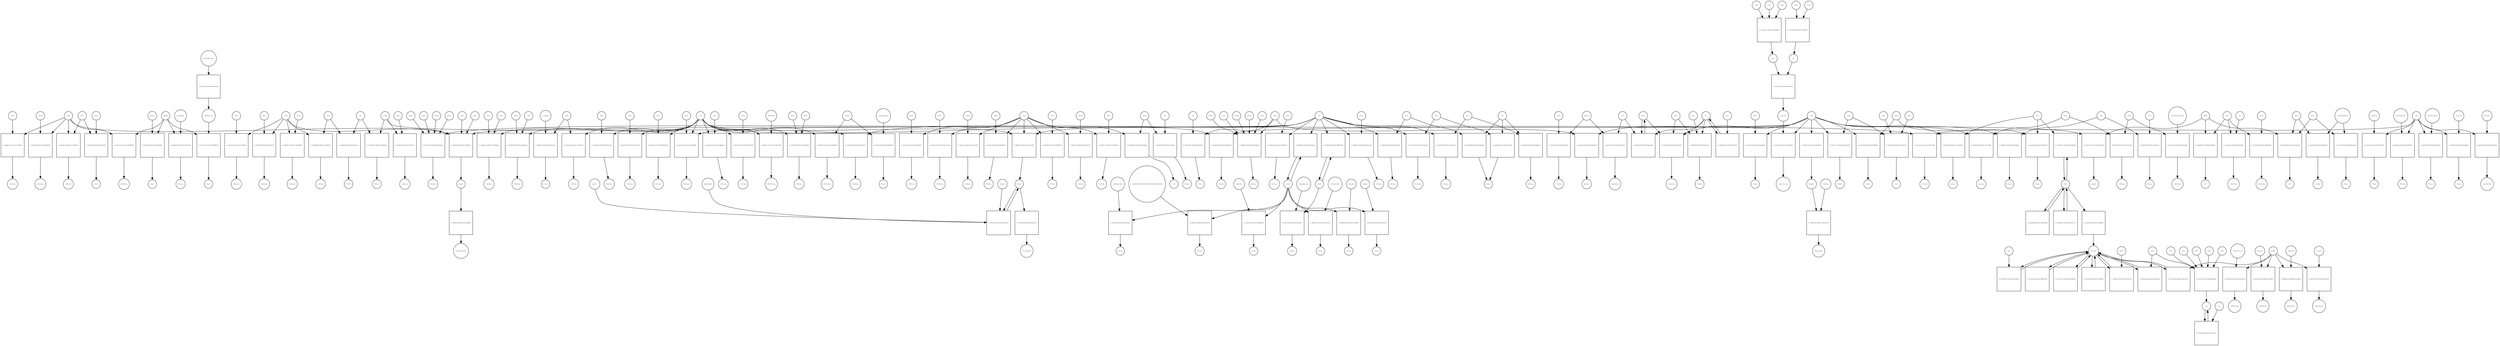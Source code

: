 strict digraph  {
Nsp14 [annotation=urn_miriam_uniprot_P0C6X7, bipartite=0, cls=macromolecule, fontsize=4, label=Nsp14, shape=circle];
"pr_5dfdfdb7-df57-4d91-acea-3c7786a5cfbf" [annotation="", bipartite=1, cls=process, fontsize=4, label="pr_5dfdfdb7-df57-4d91-acea-3c7786a5cfbf", shape=square];
PEG10comp [annotation="urn_miriam_doi_10.1101%2F2020.06.17.156455", bipartite=0, cls=complex, fontsize=4, label=PEG10comp, shape=circle];
PEG10 [annotation=urn_miriam_uniprot_Q86TG7, bipartite=0, cls=macromolecule, fontsize=4, label=PEG10, shape=circle];
"pr_43eb8b09-fc85-4c00-a2d7-86f0a8d1062a" [annotation="", bipartite=1, cls=process, fontsize=4, label="pr_43eb8b09-fc85-4c00-a2d7-86f0a8d1062a", shape=square];
ZNF250comp [annotation="urn_miriam_doi_10.1101%2F2020.06.17.156455", bipartite=0, cls=complex, fontsize=4, label=ZNF250comp, shape=circle];
ZNF250 [annotation=urn_miriam_uniprot_P15622, bipartite=0, cls=macromolecule, fontsize=4, label=ZNF250, shape=circle];
SIRT5 [annotation=urn_miriam_uniprot_Q9NXA8, bipartite=0, cls=macromolecule, fontsize=4, label=SIRT5, shape=circle];
"pr_4b923cbf-4489-4b03-9c6f-eb123f7df5fe" [annotation="", bipartite=1, cls=process, fontsize=4, label="pr_4b923cbf-4489-4b03-9c6f-eb123f7df5fe", shape=square];
SScomp [annotation=urn_miriam_pubmed_17355872, bipartite=0, cls=complex, fontsize=4, label=SScomp, shape=circle];
Suramin [annotation="urn_miriam_pubchem.compound_5361", bipartite=0, cls="simple chemical", fontsize=4, label=Suramin, shape=circle];
"pr_f98da05b-ac2b-480d-a245-ea5406ef3715" [annotation="", bipartite=1, cls=process, fontsize=4, label="pr_f98da05b-ac2b-480d-a245-ea5406ef3715", shape=square];
SIRT5comp [annotation=urn_miriam_pubmed_32353859, bipartite=0, cls=complex, fontsize=4, label=SIRT5comp, shape=circle];
IMPDH2 [annotation=urn_miriam_uniprot_P12268, bipartite=0, cls=macromolecule, fontsize=4, label=IMPDH2, shape=circle];
"pr_027b18bb-56a7-412c-8dc5-5fd941028dda" [annotation="", bipartite=1, cls=process, fontsize=4, label="pr_027b18bb-56a7-412c-8dc5-5fd941028dda", shape=square];
IRcomp [annotation=urn_miriam_pubmed_17139284, bipartite=0, cls=complex, fontsize=4, label=IRcomp, shape=circle];
Ribavirin [annotation="urn_miriam_pubchem.compound_37542|urn_miriam_doi_10.1016%2FS0140-6736(20)31042-4", bipartite=0, cls="simple chemical", fontsize=4, label=Ribavirin, shape=circle];
"pr_46f49e55-3995-41c3-9d6c-ca0e1fd7c06b" [annotation="", bipartite=1, cls=process, fontsize=4, label="pr_46f49e55-3995-41c3-9d6c-ca0e1fd7c06b", shape=square];
IMercomp [annotation=urn_miriam_pubmed_18506437, bipartite=0, cls=complex, fontsize=4, label=IMercomp, shape=circle];
Mercaptopurine [annotation="urn_miriam_pubchem.compound_667490", bipartite=0, cls="simple chemical", fontsize=4, label=Mercaptopurine, shape=circle];
"Mycophenolate mofetil" [annotation="urn_miriam_pubchem.compound_5281078", bipartite=0, cls="simple chemical", fontsize=4, label="Mycophenolate mofetil", shape=circle];
"pr_ff7bfac9-6c71-4a2e-b1d6-8e0aa5ef82af" [annotation="", bipartite=1, cls=process, fontsize=4, label="pr_ff7bfac9-6c71-4a2e-b1d6-8e0aa5ef82af", shape=square];
"Mycophenolic acid" [annotation="urn_miriam_pubchem.compound_446541|urn_miriam_pubmed_17496727", bipartite=0, cls="simple chemical", fontsize=4, label="Mycophenolic acid", shape=circle];
"pr_a7a3f272-14e4-47c6-bf71-95990fb91cd6" [annotation="", bipartite=1, cls=process, fontsize=4, label="pr_a7a3f272-14e4-47c6-bf71-95990fb91cd6", shape=square];
IMcomp [annotation=urn_miriam_pubmed_17496727, bipartite=0, cls=complex, fontsize=4, label=IMcomp, shape=circle];
"pr_910483c1-ef50-47c6-aceb-b6d478b29bf1" [annotation="", bipartite=1, cls=process, fontsize=4, label="pr_910483c1-ef50-47c6-aceb-b6d478b29bf1", shape=square];
INPDH2comp [annotation=urn_miriam_pubmed_32353859, bipartite=0, cls=complex, fontsize=4, label=INPDH2comp, shape=circle];
Nsp10 [annotation=urn_miriam_uniprot_P0DTD1, bipartite=0, cls=macromolecule, fontsize=4, label=Nsp10, shape=circle];
"pr_0a90ca7f-1a04-4f0c-83d2-7252199efa16" [annotation="", bipartite=1, cls=process, fontsize=4, label="pr_0a90ca7f-1a04-4f0c-83d2-7252199efa16", shape=square];
AP2A2comp [annotation=urn_miriam_pubmed_32353859, bipartite=0, cls=complex, fontsize=4, label=AP2A2comp, shape=circle];
AP2A2 [annotation=urn_miriam_uniprot_O94973, bipartite=0, cls=macromolecule, fontsize=4, label=AP2A2, shape=circle];
GFER [annotation=urn_miriam_uniprot_P55789, bipartite=0, cls=macromolecule, fontsize=4, label=GFER, shape=circle];
"pr_c33b94fb-d1a9-466f-b9d0-1e8523accca0" [annotation="", bipartite=1, cls=process, fontsize=4, label="pr_c33b94fb-d1a9-466f-b9d0-1e8523accca0", shape=square];
FGCOMP [annotation=urn_miriam_pubmed_10592235, bipartite=0, cls=complex, fontsize=4, label=FGCOMP, shape=circle];
FAD [annotation="urn_miriam_pubchem.compound_643975", bipartite=0, cls="simple chemical", fontsize=4, label=FAD, shape=circle];
"pr_24ddb3bd-83d2-45fb-81af-a15d79959220" [annotation="", bipartite=1, cls=process, fontsize=4, label="pr_24ddb3bd-83d2-45fb-81af-a15d79959220", shape=square];
GFERcomp [annotation=urn_miriam_pubmed_32353859, bipartite=0, cls=complex, fontsize=4, label=GFERcomp, shape=circle];
"pr_3f690fd7-7525-4f23-a802-6af493232789" [annotation="", bipartite=1, cls=process, fontsize=4, label="pr_3f690fd7-7525-4f23-a802-6af493232789", shape=square];
ERGIC1comp [annotation=urn_miriam_pubmed_32353859, bipartite=0, cls=complex, fontsize=4, label=ERGIC1comp, shape=circle];
ERGIC1 [annotation=urn_miriam_uniprot_Q969X5, bipartite=0, cls=macromolecule, fontsize=4, label=ERGIC1, shape=circle];
"pr_10b218d2-1133-4842-a1ac-6b84dbb19f03" [annotation="", bipartite=1, cls=process, fontsize=4, label="pr_10b218d2-1133-4842-a1ac-6b84dbb19f03", shape=square];
AP2M1comp [annotation=urn_miriam_pubmed_32353859, bipartite=0, cls=complex, fontsize=4, label=AP2M1comp, shape=circle];
AP2M1 [annotation=urn_miriam_uniprot_Q96CW1, bipartite=0, cls=macromolecule, fontsize=4, label=AP2M1, shape=circle];
Nsp8 [annotation="urn_miriam_uniprot_P0DTD1|urn_miriam_ncbiprotein_YP_009725304|urn_miriam_taxonomy_2697049", bipartite=0, cls=macromolecule, fontsize=4, label=Nsp8, shape=circle];
"pr_c2d66961-3e36-4647-877e-1ea33802e5bd" [annotation="", bipartite=1, cls=process, fontsize=4, label="pr_c2d66961-3e36-4647-877e-1ea33802e5bd", shape=square];
SRP54comp [annotation=urn_miriam_pubmed_32353859, bipartite=0, cls=complex, fontsize=4, label=SRP54comp, shape=circle];
SRP54 [annotation=urn_miriam_uniprot_P61011, bipartite=0, cls=macromolecule, fontsize=4, label=SRP54, shape=circle];
SRP19 [annotation=urn_miriam_uniprot_P09132, bipartite=0, cls=macromolecule, fontsize=4, label=SRP19, shape=circle];
"pr_e9a0e42d-2852-4381-87fb-704db1a70238" [annotation="", bipartite=1, cls=process, fontsize=4, label="pr_e9a0e42d-2852-4381-87fb-704db1a70238", shape=square];
DDX10comp [annotation=urn_miriam_pubmed_32353859, bipartite=0, cls=complex, fontsize=4, label=DDX10comp, shape=circle];
DDX10 [annotation=urn_miriam_uniprot_Q13206, bipartite=0, cls=macromolecule, fontsize=4, label=DDX10, shape=circle];
"pr_c5f70d2e-0657-409d-978d-7da2168ec842" [annotation="", bipartite=1, cls=process, fontsize=4, label="pr_c5f70d2e-0657-409d-978d-7da2168ec842", shape=square];
MEPCEcomp [annotation=urn_miriam_pubmed_29845934, bipartite=0, cls=complex, fontsize=4, label=MEPCEcomp, shape=circle];
MEPCE [annotation=urn_miriam_uniprot_Q7L2J0, bipartite=0, cls=macromolecule, fontsize=4, label=MEPCE, shape=circle];
LARP7 [annotation=urn_miriam_uniprot_Q4G0J3, bipartite=0, cls=macromolecule, fontsize=4, label=LARP7, shape=circle];
"pr_046e11b0-672f-4570-9e15-df7e8c1d7b47" [annotation="", bipartite=1, cls=process, fontsize=4, label="pr_046e11b0-672f-4570-9e15-df7e8c1d7b47", shape=square];
NGDNcomp [annotation=urn_miriam_pubmed_32353859, bipartite=0, cls=complex, fontsize=4, label=NGDNcomp, shape=circle];
NGDN [annotation=urn_miriam_uniprot_Q8NEJ9, bipartite=0, cls=macromolecule, fontsize=4, label=NGDN, shape=circle];
NARS2 [annotation=urn_miriam_uniprot_Q96I59, bipartite=0, cls=macromolecule, fontsize=4, label=NARS2, shape=circle];
"pr_d5baf053-37b6-458a-9188-f4ac197222a9" [annotation="", bipartite=1, cls=process, fontsize=4, label="pr_d5baf053-37b6-458a-9188-f4ac197222a9", shape=square];
NLcomp [annotation=urn_miriam_pubmed_16753178, bipartite=0, cls=complex, fontsize=4, label=NLcomp, shape=circle];
"L-Asparagine" [annotation="urn_miriam_pubchem.compound_6267", bipartite=0, cls="simple chemical", fontsize=4, label="L-Asparagine", shape=circle];
"pr_59e78ea7-a6f1-4f9a-9a05-1f1790d7145c" [annotation="", bipartite=1, cls=process, fontsize=4, label="pr_59e78ea7-a6f1-4f9a-9a05-1f1790d7145c", shape=square];
NARS2comp [annotation="urn_miriam_doi_10.1101%2F2020.03.31.019216", bipartite=0, cls=complex, fontsize=4, label=NARS2comp, shape=circle];
Nsp7 [annotation=urn_miriam_uniprot_P0DTD1, bipartite=0, cls=macromolecule, fontsize=4, label=Nsp7, shape=circle];
"pr_a4852d1e-03b7-4e5c-9da1-9d95024f721e" [annotation="", bipartite=1, cls=process, fontsize=4, label="pr_a4852d1e-03b7-4e5c-9da1-9d95024f721e", shape=square];
SRP72comp [annotation=urn_miriam_pubmed_32353859, bipartite=0, cls=complex, fontsize=4, label=SRP72comp, shape=circle];
SRP72 [annotation=urn_miriam_uniprot_O76094, bipartite=0, cls=macromolecule, fontsize=4, label=SRP72, shape=circle];
"pr_835b7bbc-53e7-4e47-9098-af99758e167b" [annotation="", bipartite=1, cls=process, fontsize=4, label="pr_835b7bbc-53e7-4e47-9098-af99758e167b", shape=square];
NOL10comp [annotation=urn_miriam_pubmed_32353859, bipartite=0, cls=complex, fontsize=4, label=NOL10comp, shape=circle];
NOL10 [annotation=urn_miriam_uniprot_Q9BSC4, bipartite=0, cls=macromolecule, fontsize=4, label=NOL10, shape=circle];
SEPSECS [annotation=urn_miriam_uniprot_Q9HD40, bipartite=0, cls=macromolecule, fontsize=4, label=SEPSECS, shape=circle];
"pr_5fcebd22-d2f1-43d7-aed6-f0b1388b30cf" [annotation="", bipartite=1, cls=process, fontsize=4, label="pr_5fcebd22-d2f1-43d7-aed6-f0b1388b30cf", shape=square];
SPcomp [annotation=urn_miriam_pubmed_17194211, bipartite=0, cls=complex, fontsize=4, label=SPcomp, shape=circle];
"Pyridoxal phosphate" [annotation="urn_miriam_pubchem.compound_1051", bipartite=0, cls="simple chemical", fontsize=4, label="Pyridoxal phosphate", shape=circle];
"pr_455eb022-6474-4de2-a793-63e30b43f3ba" [annotation="", bipartite=1, cls=process, fontsize=4, label="pr_455eb022-6474-4de2-a793-63e30b43f3ba", shape=square];
SEPSECScomp [annotation=urn_miriam_pubmed_32353859, bipartite=0, cls=complex, fontsize=4, label=SEPSECScomp, shape=circle];
"pr_8ca11866-a5fe-453a-bca8-3b5a80bbeca6" [annotation="", bipartite=1, cls=process, fontsize=4, label="pr_8ca11866-a5fe-453a-bca8-3b5a80bbeca6", shape=square];
AATFcomp [annotation=urn_miriam_pubmed_32353859, bipartite=0, cls=complex, fontsize=4, label=AATFcomp, shape=circle];
AATF [annotation=urn_miriam_uniprot_Q9NY61, bipartite=0, cls=macromolecule, fontsize=4, label=AATF, shape=circle];
MRPS5 [annotation="", bipartite=0, cls=macromolecule, fontsize=4, label=MRPS5, shape=circle];
"pr_e5f3119b-2223-42fa-a8c4-7904af35f3d0" [annotation="", bipartite=1, cls=process, fontsize=4, label="pr_e5f3119b-2223-42fa-a8c4-7904af35f3d0", shape=square];
MRPScomp [annotation=urn_miriam_pubmed_32353859, bipartite=0, cls=complex, fontsize=4, label=MRPScomp, shape=circle];
MRPS2 [annotation=urn_miriam_uniprot_Q9Y399, bipartite=0, cls=macromolecule, fontsize=4, label=MRPS2, shape=circle];
EXOSC2 [annotation=urn_miriam_uniprot_Q13868, bipartite=0, cls=macromolecule, fontsize=4, label=EXOSC2, shape=circle];
"pr_8a2c878e-d470-48d0-a048-d2e259a8bc5b" [annotation="", bipartite=1, cls=process, fontsize=4, label="pr_8a2c878e-d470-48d0-a048-d2e259a8bc5b", shape=square];
EXOCcomp [annotation="urn_miriam_pubmed_32353859|urn_miriam_pubmed_28514442", bipartite=0, cls=complex, fontsize=4, label=EXOCcomp, shape=circle];
EXOSC3 [annotation=urn_miriam_uniprot_Q9NQT5, bipartite=0, cls=macromolecule, fontsize=4, label=EXOSC3, shape=circle];
EXOSC5 [annotation=urn_miriam_uniprot_Q9NQT4, bipartite=0, cls=macromolecule, fontsize=4, label=EXOSC5, shape=circle];
EXOSC8 [annotation=urn_miriam_uniprot_Q96B26, bipartite=0, cls=macromolecule, fontsize=4, label=EXOSC8, shape=circle];
FOCAD [annotation=urn_miriam_uniprot_Q5VW36, bipartite=0, cls=macromolecule, fontsize=4, label=FOCAD, shape=circle];
"pr_31be5b81-1b59-4e14-abcd-1909680cf889" [annotation="", bipartite=1, cls=process, fontsize=4, label="pr_31be5b81-1b59-4e14-abcd-1909680cf889", shape=square];
FOCADcomp [annotation="urn_miriam_doi_10.1101%2F2020.06.17.156455", bipartite=0, cls=complex, fontsize=4, label=FOCADcomp, shape=circle];
"pr_52be7c52-917e-4f4d-8677-a3591a81188d" [annotation="", bipartite=1, cls=process, fontsize=4, label="pr_52be7c52-917e-4f4d-8677-a3591a81188d", shape=square];
CCDCcomp [annotation=urn_miriam_pubmed_32353859, bipartite=0, cls=complex, fontsize=4, label=CCDCcomp, shape=circle];
CCDC86 [annotation=urn_miriam_uniprot_Q9H6F5, bipartite=0, cls=macromolecule, fontsize=4, label=CCDC86, shape=circle];
"pr_85098ccf-51c1-43f7-9c71-1b428e7a7db9" [annotation="", bipartite=1, cls=process, fontsize=4, label="pr_85098ccf-51c1-43f7-9c71-1b428e7a7db9", shape=square];
MPHOSPHcomp [annotation=urn_miriam_pubmed_32353859, bipartite=0, cls=complex, fontsize=4, label=MPHOSPHcomp, shape=circle];
MPHOSPH10 [annotation=urn_miriam_uniprot_O00566, bipartite=0, cls=macromolecule, fontsize=4, label=MPHOSPH10, shape=circle];
RHOA [annotation=urn_miriam_uniprot_P61586, bipartite=0, cls=macromolecule, fontsize=4, label=RHOA, shape=circle];
"pr_eab589a6-a60c-4e1e-8346-c5540131af84" [annotation="", bipartite=1, cls=process, fontsize=4, label="pr_eab589a6-a60c-4e1e-8346-c5540131af84", shape=square];
RGcomp [annotation=urn_miriam_pubmed_10592235, bipartite=0, cls=complex, fontsize=4, label=RGcomp, shape=circle];
GDP [annotation="urn_miriam_pubchem.compound_135398619", bipartite=0, cls="simple chemical", fontsize=4, label=GDP, shape=circle];
"pr_2fe711ef-6338-4b37-a832-2c3193a32fae" [annotation="", bipartite=1, cls=process, fontsize=4, label="pr_2fe711ef-6338-4b37-a832-2c3193a32fae", shape=square];
RHOA7comp [annotation=urn_miriam_pubmed_32353859, bipartite=0, cls=complex, fontsize=4, label=RHOA7comp, shape=circle];
RAB7A [annotation=urn_miriam_uniprot_P51149, bipartite=0, cls=macromolecule, fontsize=4, label=RAB7A, shape=circle];
"pr_d8e62e28-86f5-4243-9819-1a4ba6ead3b9" [annotation="", bipartite=1, cls=process, fontsize=4, label="pr_d8e62e28-86f5-4243-9819-1a4ba6ead3b9", shape=square];
"pr_e7f9b92e-4c68-4898-abd9-79cecdafe609" [annotation="", bipartite=1, cls=process, fontsize=4, label="pr_e7f9b92e-4c68-4898-abd9-79cecdafe609", shape=square];
RAB7comp [annotation=urn_miriam_pubmed_32353859, bipartite=0, cls=complex, fontsize=4, label=RAB7comp, shape=circle];
COMT [annotation=urn_miriam_uniprot_P21964, bipartite=0, cls=macromolecule, fontsize=4, label=COMT, shape=circle];
"pr_0b40ca4c-be19-4e44-a5b9-f11a216f16fa" [annotation="", bipartite=1, cls=process, fontsize=4, label="pr_0b40ca4c-be19-4e44-a5b9-f11a216f16fa", shape=square];
MCcomp [annotation=urn_miriam_pubmed_1170911, bipartite=0, cls=complex, fontsize=4, label=MCcomp, shape=circle];
"2-Methoxyestradiol" [annotation="urn_miriam_pubchem.compound_66414", bipartite=0, cls="simple chemical", fontsize=4, label="2-Methoxyestradiol", shape=circle];
"pr_8e67f6c1-1486-4a62-8858-24a7587d8519" [annotation="", bipartite=1, cls=process, fontsize=4, label="pr_8e67f6c1-1486-4a62-8858-24a7587d8519", shape=square];
DNCcomp [annotation=urn_miriam_pubmed_10592235, bipartite=0, cls=complex, fontsize=4, label=DNCcomp, shape=circle];
"(3_4-DIHYDROXY-2-NITROPHENYL)(PHENYL)METHANONE" [annotation="urn_miriam_pubchem.compound_6914595", bipartite=0, cls="simple chemical", fontsize=4, label="(3_4-DIHYDROXY-2-NITROPHENYL)(PHENYL)METHANONE", shape=circle];
"pr_e10c3516-8cb2-44e1-b7eb-eb4dd9b354ff" [annotation="", bipartite=1, cls=process, fontsize=4, label="pr_e10c3516-8cb2-44e1-b7eb-eb4dd9b354ff", shape=square];
ACcomp [annotation=urn_miriam_pubmed_20196537, bipartite=0, cls=complex, fontsize=4, label=ACcomp, shape=circle];
Ademetionine [annotation="urn_miriam_pubchem.compound_34755", bipartite=0, cls="simple chemical", fontsize=4, label=Ademetionine, shape=circle];
"pr_78f8ee6c-73a2-4258-9716-0c5c7c540cae" [annotation="", bipartite=1, cls=process, fontsize=4, label="pr_78f8ee6c-73a2-4258-9716-0c5c7c540cae", shape=square];
DCcomp [annotation=urn_miriam_pubmed_17016423, bipartite=0, cls=complex, fontsize=4, label=DCcomp, shape=circle];
"3_5-Dinitrocatechol" [annotation="urn_miriam_pubchem.compound_3870203", bipartite=0, cls="simple chemical", fontsize=4, label="3_5-Dinitrocatechol", shape=circle];
"pr_b5db8fe6-e30d-4827-8362-d73575304e6c" [annotation="", bipartite=1, cls=process, fontsize=4, label="pr_b5db8fe6-e30d-4827-8362-d73575304e6c", shape=square];
NCcomp [annotation=urn_miriam_pubmed_12876237, bipartite=0, cls=complex, fontsize=4, label=NCcomp, shape=circle];
Entacapone [annotation="urn_miriam_pubchem.compound_5281081", bipartite=0, cls="simple chemical", fontsize=4, label=Entacapone, shape=circle];
"pr_0f90c8ed-e55d-46a4-9ba7-829703715f2f" [annotation="", bipartite=1, cls=process, fontsize=4, label="pr_0f90c8ed-e55d-46a4-9ba7-829703715f2f", shape=square];
TCcomp [annotation=urn_miriam_pubmed_20502133, bipartite=0, cls=complex, fontsize=4, label=TCcomp, shape=circle];
Tolcapone [annotation="urn_miriam_pubchem.compound_4659569", bipartite=0, cls="simple chemical", fontsize=4, label=Tolcapone, shape=circle];
"pr_5bf9690e-b63c-4f99-a020-2a18feefd2e5" [annotation="", bipartite=1, cls=process, fontsize=4, label="pr_5bf9690e-b63c-4f99-a020-2a18feefd2e5", shape=square];
pathogen [annotation="urn_miriam_doi_10.1101%2F2020.03.31.019216", bipartite=0, cls=complex, fontsize=4, label=pathogen, shape=circle];
"pr_fbbd9121-20e6-49f7-8857-28475dbf6e08" [annotation="", bipartite=1, cls=process, fontsize=4, label="pr_fbbd9121-20e6-49f7-8857-28475dbf6e08", shape=square];
Neutrophil_activation [annotation="urn_miriam_go_GO%3A0042119", bipartite=0, cls=phenotype, fontsize=4, label=Neutrophil_activation, shape=circle];
RALA [annotation=urn_miriam_uniprot_P11233, bipartite=0, cls=macromolecule, fontsize=4, label=RALA, shape=circle];
"pr_db9dc2d6-0618-4fbf-acb6-b26bd4b0315a" [annotation="", bipartite=1, cls=process, fontsize=4, label="pr_db9dc2d6-0618-4fbf-acb6-b26bd4b0315a", shape=square];
GDPcomp [annotation=urn_miriam_pubmed_10592235, bipartite=0, cls=complex, fontsize=4, label=GDPcomp, shape=circle];
"pr_0101270b-87f7-4bf2-bba4-42a787e04a3c" [annotation="", bipartite=1, cls=process, fontsize=4, label="pr_0101270b-87f7-4bf2-bba4-42a787e04a3c", shape=square];
RALAcomp [annotation=urn_miriam_pubmed_32353859, bipartite=0, cls=complex, fontsize=4, label=RALAcomp, shape=circle];
CYB5R3 [annotation=urn_miriam_uniprot_P00387, bipartite=0, cls=macromolecule, fontsize=4, label=CYB5R3, shape=circle];
"pr_57c27b50-db13-43ba-92d9-52c8b8d8c634" [annotation="", bipartite=1, cls=process, fontsize=4, label="pr_57c27b50-db13-43ba-92d9-52c8b8d8c634", shape=square];
FADcomp [annotation=urn_miriam_pubmed_17016423, bipartite=0, cls=complex, fontsize=4, label=FADcomp, shape=circle];
"pr_d4e929de-f8ef-4f7f-8cc8-f3776215e1c4" [annotation="", bipartite=1, cls=process, fontsize=4, label="pr_d4e929de-f8ef-4f7f-8cc8-f3776215e1c4", shape=square];
NADHcomp [annotation=urn_miriam_pubmed_17341833, bipartite=0, cls=complex, fontsize=4, label=NADHcomp, shape=circle];
NADH [annotation="urn_miriam_pubchem.compound_439153", bipartite=0, cls="simple chemical", fontsize=4, label=NADH, shape=circle];
"pr_31b2b807-4d08-42e2-998b-4a5746022ac8" [annotation="", bipartite=1, cls=process, fontsize=4, label="pr_31b2b807-4d08-42e2-998b-4a5746022ac8", shape=square];
CYB5R3comp [annotation=urn_miriam_pubmed_32353859, bipartite=0, cls=complex, fontsize=4, label=CYB5R3comp, shape=circle];
"pr_2689ce66-30f9-458c-99ed-3333f06af761" [annotation="", bipartite=1, cls=process, fontsize=4, label="pr_2689ce66-30f9-458c-99ed-3333f06af761", shape=square];
Nsp9 [annotation="urn_miriam_uniprot_P0DTD1|urn_miriam_ncbiprotein_YP_009725305", bipartite=0, cls=macromolecule, fontsize=4, label=Nsp9, shape=circle];
Nsp16 [annotation=urn_miriam_uniprot_P0C6X7, bipartite=0, cls=macromolecule, fontsize=4, label=Nsp16, shape=circle];
NEMF [annotation=urn_miriam_uniprot_O60524, bipartite=0, cls=macromolecule, fontsize=4, label=NEMF, shape=circle];
homodimer [annotation=urn_miriam_pubmed_19153232, bipartite=0, cls=complex, fontsize=4, label=homodimer, shape=circle];
"pr_38d45272-8b97-4c86-bc75-3a6cb5f3a516" [annotation="", bipartite=1, cls=process, fontsize=4, label="pr_38d45272-8b97-4c86-bc75-3a6cb5f3a516", shape=square];
RNArecognition [annotation=urn_miriam_pubmed_19153232, bipartite=0, cls=complex, fontsize=4, label=RNArecognition, shape=circle];
ssRNAoligo [annotation=urn_miriam_pubmed_19153232, bipartite=0, cls="nucleic acid feature", fontsize=4, label=ssRNAoligo, shape=circle];
"pr_74db0013-5061-4eee-9f33-a92ad859a6e0" [annotation="", bipartite=1, cls=process, fontsize=4, label="pr_74db0013-5061-4eee-9f33-a92ad859a6e0", shape=square];
"pr_b069c983-1a39-4480-8acb-90634c3e4b49" [annotation="", bipartite=1, cls=process, fontsize=4, label="pr_b069c983-1a39-4480-8acb-90634c3e4b49", shape=square];
ACSLcomp [annotation=urn_miriam_pubmed_32353859, bipartite=0, cls=complex, fontsize=4, label=ACSLcomp, shape=circle];
ACSL3 [annotation="", bipartite=0, cls=macromolecule, fontsize=4, label=ACSL3, shape=circle];
CA12 [annotation=urn_miriam_uniprot_O43570, bipartite=0, cls=macromolecule, fontsize=4, label=CA12, shape=circle];
"pr_036c6e97-1d6a-40b7-aa08-7013c40c7f87" [annotation="", bipartite=1, cls=process, fontsize=4, label="pr_036c6e97-1d6a-40b7-aa08-7013c40c7f87", shape=square];
BZcomp [annotation=urn_miriam_pubmed_19119014, bipartite=0, cls=complex, fontsize=4, label=BZcomp, shape=circle];
Benzthiazide [annotation="urn_miriam_chebi_CHEBI%3A3047|urn_miriam_pubchem.compound_2343", bipartite=0, cls="simple chemical", fontsize=4, label=Benzthiazide, shape=circle];
"pr_809c2667-438b-49a9-964d-2e7629f32415" [annotation="", bipartite=1, cls=process, fontsize=4, label="pr_809c2667-438b-49a9-964d-2e7629f32415", shape=square];
HFTcomp [annotation=urn_miriam_pubmed_19119014, bipartite=0, cls=complex, fontsize=4, label=HFTcomp, shape=circle];
Hydroflumethiazide [annotation="urn_miriam_chebi_CHEBI%3A5784|urn_miriam_pubchem.compound_70876165", bipartite=0, cls="simple chemical", fontsize=4, label=Hydroflumethiazide, shape=circle];
"pr_60c9b1fc-3f02-4356-822b-9636cb6423a5" [annotation="", bipartite=1, cls=process, fontsize=4, label="pr_60c9b1fc-3f02-4356-822b-9636cb6423a5", shape=square];
HCTcomp [annotation=urn_miriam_pubmed_19119014, bipartite=0, cls=complex, fontsize=4, label=HCTcomp, shape=circle];
Hydrochlorothiazide [annotation="urn_miriam_chebi_CHEBI%3A5778|urn_miriam_pubchem.compound_3639", bipartite=0, cls="simple chemical", fontsize=4, label=Hydrochlorothiazide, shape=circle];
"pr_0c401b8f-1e0e-447f-80ca-b69b2a9986ec" [annotation="", bipartite=1, cls=process, fontsize=4, label="pr_0c401b8f-1e0e-447f-80ca-b69b2a9986ec", shape=square];
EAcomp [annotation=urn_miriam_pubmed_20185318, bipartite=0, cls=complex, fontsize=4, label=EAcomp, shape=circle];
"Ellagic Acid" [annotation="urn_miriam_chebi_CHEBI%3A4775|urn_miriam_pubchem.compound_5281855", bipartite=0, cls="simple chemical", fontsize=4, label="Ellagic Acid", shape=circle];
"pr_ebb29dcb-0ee9-4492-814b-b847a42e99dc" [annotation="", bipartite=1, cls=process, fontsize=4, label="pr_ebb29dcb-0ee9-4492-814b-b847a42e99dc", shape=square];
ZonisamideComp [annotation=urn_miriam_pubmed_19703035, bipartite=0, cls=complex, fontsize=4, label=ZonisamideComp, shape=circle];
Zonisamide [annotation="urn_miriam_chebi_CHEBI%3A10127|urn_miriam_pubchem.substance_5734", bipartite=0, cls="simple chemical", fontsize=4, label=Zonisamide, shape=circle];
"pr_e3f7cd77-31a9-4aca-abeb-74a66ece20da" [annotation="", bipartite=1, cls=process, fontsize=4, label="pr_e3f7cd77-31a9-4aca-abeb-74a66ece20da", shape=square];
CA12comp [annotation="urn_miriam_doi_10.1101%2F2020.06.17.156455", bipartite=0, cls=complex, fontsize=4, label=CA12comp, shape=circle];
"pr_97470405-92ea-4590-b55e-64f9807ef49a" [annotation="", bipartite=1, cls=process, fontsize=4, label="pr_97470405-92ea-4590-b55e-64f9807ef49a", shape=square];
SCARB1 [annotation=urn_miriam_uniprot_Q8WTV0, bipartite=0, cls=macromolecule, fontsize=4, label=SCARB1, shape=circle];
"pr_8acade1f-8e94-49d6-96a3-6a516eb283c2" [annotation="", bipartite=1, cls=process, fontsize=4, label="pr_8acade1f-8e94-49d6-96a3-6a516eb283c2", shape=square];
lipidcomp [annotation=urn_miriam_pubmed_16530182, bipartite=0, cls=complex, fontsize=4, label=lipidcomp, shape=circle];
"Phosphatidyl serine" [annotation="urn_miriam_chebi_CHEBI%3A18303|urn_miriam_pubchem.compound_6323481", bipartite=0, cls="simple chemical", fontsize=4, label="Phosphatidyl serine", shape=circle];
Nsp12 [annotation=urn_miriam_uniprot_P0DTD1, bipartite=0, cls=macromolecule, fontsize=4, label=Nsp12, shape=circle];
"pr_b61a931d-e5e8-472e-90b5-31ebb6590ec9" [annotation="", bipartite=1, cls=process, fontsize=4, label="pr_b61a931d-e5e8-472e-90b5-31ebb6590ec9", shape=square];
MYCBPcomp [annotation=urn_miriam_pubmed_32353859, bipartite=0, cls=complex, fontsize=4, label=MYCBPcomp, shape=circle];
MYCBP2 [annotation=urn_miriam_uniprot_O75592, bipartite=0, cls=macromolecule, fontsize=4, label=MYCBP2, shape=circle];
"pr_4e34142c-c032-4e2b-b27c-66147aeca52b" [annotation="", bipartite=1, cls=process, fontsize=4, label="pr_4e34142c-c032-4e2b-b27c-66147aeca52b", shape=square];
ZC3H7Acomp [annotation=urn_miriam_pubmed_32353859, bipartite=0, cls=complex, fontsize=4, label=ZC3H7Acomp, shape=circle];
"ZC3H7A " [annotation=urn_miriam_uniprot_Q8IWR0, bipartite=0, cls=macromolecule, fontsize=4, label="ZC3H7A ", shape=circle];
"pr_c87cdc91-e2b2-4d8e-9115-1fcfba3e238f" [annotation="", bipartite=1, cls=process, fontsize=4, label="pr_c87cdc91-e2b2-4d8e-9115-1fcfba3e238f", shape=square];
LARPcomp [annotation=urn_miriam_pubmed_32353859, bipartite=0, cls=complex, fontsize=4, label=LARPcomp, shape=circle];
"LARP4B " [annotation=urn_miriam_uniprot_Q92615, bipartite=0, cls=macromolecule, fontsize=4, label="LARP4B ", shape=circle];
"pr_9aa91ead-6408-415a-8f0f-10d68ba29ad2" [annotation="", bipartite=1, cls=process, fontsize=4, label="pr_9aa91ead-6408-415a-8f0f-10d68ba29ad2", shape=square];
RBMcomp [annotation=urn_miriam_pubmed_32353859, bipartite=0, cls=complex, fontsize=4, label=RBMcomp, shape=circle];
RBM41 [annotation=urn_miriam_uniprot_Q96IZ5, bipartite=0, cls=macromolecule, fontsize=4, label=RBM41, shape=circle];
"pr_a3b67802-d1e6-40c3-91f5-03b8bf47da23" [annotation="", bipartite=1, cls=process, fontsize=4, label="pr_a3b67802-d1e6-40c3-91f5-03b8bf47da23", shape=square];
TCFcomp [annotation=urn_miriam_pubmed_32353859, bipartite=0, cls=complex, fontsize=4, label=TCFcomp, shape=circle];
TCF12 [annotation=urn_miriam_uniprot_Q99081, bipartite=0, cls=macromolecule, fontsize=4, label=TCF12, shape=circle];
"pr_6999c6a2-ecf8-466b-9339-c0307feb1a67" [annotation="", bipartite=1, cls=process, fontsize=4, label="pr_6999c6a2-ecf8-466b-9339-c0307feb1a67", shape=square];
ZNFcomp [annotation=urn_miriam_pubmed_32353859, bipartite=0, cls=complex, fontsize=4, label=ZNFcomp, shape=circle];
ZNF318 [annotation=urn_miriam_uniprot_Q5VUA4, bipartite=0, cls=macromolecule, fontsize=4, label=ZNF318, shape=circle];
BCKDK [annotation=urn_miriam_uniprot_O14874, bipartite=0, cls=macromolecule, fontsize=4, label=BCKDK, shape=circle];
"pr_9412fdc6-0822-4728-95b7-f23ae21b5fed" [annotation="", bipartite=1, cls=process, fontsize=4, label="pr_9412fdc6-0822-4728-95b7-f23ae21b5fed", shape=square];
ADPcomp [annotation=urn_miriam_pubmed_17016423, bipartite=0, cls=complex, fontsize=4, label=ADPcomp, shape=circle];
ADP [annotation="urn_miriam_chebi_CHEBI%3A16761|urn_miriam_pubchem.compound_6022", bipartite=0, cls="simple chemical", fontsize=4, label=ADP, shape=circle];
"pr_a845d764-b200-4364-adab-a9d3b7dd16df" [annotation="", bipartite=1, cls=process, fontsize=4, label="pr_a845d764-b200-4364-adab-a9d3b7dd16df", shape=square];
s389 [annotation=urn_miriam_pubmed_32353859, bipartite=0, cls=complex, fontsize=4, label=s389, shape=circle];
"pr_35d870c7-c371-45f8-b757-b780a8aebc1c" [annotation="", bipartite=1, cls=process, fontsize=4, label="pr_35d870c7-c371-45f8-b757-b780a8aebc1c", shape=square];
SBNOcomp [annotation=urn_miriam_pubmed_32353859, bipartite=0, cls=complex, fontsize=4, label=SBNOcomp, shape=circle];
SBNO1 [annotation=urn_miriam_uniprot_A3KN83, bipartite=0, cls=macromolecule, fontsize=4, label=SBNO1, shape=circle];
Nsp7812 [annotation="urn_miriam_doi_10.1101%2F2020.03.16.993386", bipartite=0, cls=complex, fontsize=4, label=Nsp7812, shape=circle];
"pr_cfe3bfa7-f856-44be-bcd3-dc487a1b1741" [annotation="", bipartite=1, cls=process, fontsize=4, label="pr_cfe3bfa7-f856-44be-bcd3-dc487a1b1741", shape=square];
virus_replication [annotation="urn_miriam_go_GO%3A0039694|urn_miriam_doi_10.1126%2Fscience.abc1560", bipartite=0, cls=phenotype, fontsize=4, label=virus_replication, shape=circle];
"pr_3f4221d8-c0aa-44c3-9c0d-92d7e5c11832" [annotation="", bipartite=1, cls=process, fontsize=4, label="pr_3f4221d8-c0aa-44c3-9c0d-92d7e5c11832", shape=square];
"remdesivir " [annotation="urn_miriam_chebi_CHEBI%3A145994|urn_miriam_pubchem.compound_121304016", bipartite=0, cls="simple chemical", fontsize=4, label="remdesivir ", shape=circle];
favipiravir [annotation="urn_miriam_pubchem.compound_492405|urn_miriam_pubmed_32620147", bipartite=0, cls="simple chemical", fontsize=4, label=favipiravir, shape=circle];
RdRpassembled [annotation=urn_miriam_ncbigene_8673700, bipartite=0, cls="nucleic acid feature", fontsize=4, label=RdRpassembled, shape=circle];
"pr_084068c3-67d0-4fae-a04a-ae987a102855" [annotation="", bipartite=1, cls=process, fontsize=4, label="pr_084068c3-67d0-4fae-a04a-ae987a102855", shape=square];
ELN [annotation=urn_miriam_uniprot_P15502, bipartite=0, cls=macromolecule, fontsize=4, label=ELN, shape=circle];
"pr_8e6a7297-2360-42ac-906b-363947e56e10" [annotation="", bipartite=1, cls=process, fontsize=4, label="pr_8e6a7297-2360-42ac-906b-363947e56e10", shape=square];
RofecoxibComp [annotation="urn_miriam_pubmed_17620346|urn_miriam_pubmed_16679386", bipartite=0, cls=complex, fontsize=4, label=RofecoxibComp, shape=circle];
Rofecoxib [annotation="urn_miriam_pubchem.compound_5090|urn_miriam_chebi_CHEBI%3A8887", bipartite=0, cls="simple chemical", fontsize=4, label=Rofecoxib, shape=circle];
EDNRA [annotation=urn_miriam_uniprot_P25101, bipartite=0, cls=macromolecule, fontsize=4, label=EDNRA, shape=circle];
"pr_4b22e206-38a2-46ad-bed3-6764ec2b392a" [annotation="", bipartite=1, cls=process, fontsize=4, label="pr_4b22e206-38a2-46ad-bed3-6764ec2b392a", shape=square];
EDNRAcetComp [annotation=urn_miriam_pubmed_10727528, bipartite=0, cls=complex, fontsize=4, label=EDNRAcetComp, shape=circle];
"Acetylsalicylic acid" [annotation="urn_miriam_pubchem.compound_2244|urn_miriam_chebi_CHEBI%3A15365", bipartite=0, cls="simple chemical", fontsize=4, label="Acetylsalicylic acid", shape=circle];
"pr_8c0ee44b-d6d3-4c61-8948-dfa27b34b85e" [annotation="", bipartite=1, cls=process, fontsize=4, label="pr_8c0ee44b-d6d3-4c61-8948-dfa27b34b85e", shape=square];
EDNRMacComp [annotation="urn_miriam_pubmed_24261583|urn_miriam_pubmed_22862294|urn_miriam_pubmed_22458347", bipartite=0, cls=complex, fontsize=4, label=EDNRMacComp, shape=circle];
Macitentan [annotation="urn_miriam_pubchem.compound_16004692|urn_miriam_chebi_CHEBI%3A76607", bipartite=0, cls="simple chemical", fontsize=4, label=Macitentan, shape=circle];
"pr_d68186a0-fc56-4b86-88e5-67aeff44bcb5" [annotation="", bipartite=1, cls=process, fontsize=4, label="pr_d68186a0-fc56-4b86-88e5-67aeff44bcb5", shape=square];
EDNRAmbComp [annotation=urn_miriam_pubmed_20811346, bipartite=0, cls=complex, fontsize=4, label=EDNRAmbComp, shape=circle];
Ambrisentan [annotation="urn_miriam_pubchem.compound_6918493|urn_miriam_chebi_CHEBI%3A135949", bipartite=0, cls="simple chemical", fontsize=4, label=Ambrisentan, shape=circle];
"pr_d804778e-63cd-457c-9f2a-971d463c9e9a" [annotation="", bipartite=1, cls=process, fontsize=4, label="pr_d804778e-63cd-457c-9f2a-971d463c9e9a", shape=square];
EDNRASitaComp [annotation=urn_miriam_pubmed_17472992, bipartite=0, cls=complex, fontsize=4, label=EDNRASitaComp, shape=circle];
Sitaxentan [annotation="urn_miriam_pubchem.compound_643975|urn_miriam_chebi_CHEBI%3A135736", bipartite=0, cls="simple chemical", fontsize=4, label=Sitaxentan, shape=circle];
AIFM1 [annotation=urn_miriam_uniprot_O95831, bipartite=0, cls=macromolecule, fontsize=4, label=AIFM1, shape=circle];
"pr_4a473a5f-5e46-423e-bdc4-dfa65c4ed088" [annotation="", bipartite=1, cls=process, fontsize=4, label="pr_4a473a5f-5e46-423e-bdc4-dfa65c4ed088", shape=square];
AIFMFlaComp [annotation="urn_miriam_pubmed_17016423|urn_miriam_pubmed_17139284|urn_miriam_pubmed_10592235", bipartite=0, cls=complex, fontsize=4, label=AIFMFlaComp, shape=circle];
"Flavin adenine dinucleotide" [annotation="urn_miriam_pubchem.compound_643975|urn_miriam_chebi_CHEBI%3A16238", bipartite=0, cls="simple chemical", fontsize=4, label="Flavin adenine dinucleotide", shape=circle];
PCSK1 [annotation="", bipartite=0, cls=macromolecule, fontsize=4, label=PCSK1, shape=circle];
"pr_e1a54ae6-25a0-4d44-bfd6-750455c84f63" [annotation="", bipartite=1, cls=process, fontsize=4, label="pr_e1a54ae6-25a0-4d44-bfd6-750455c84f63", shape=square];
NECENVComp [annotation=urn_miriam_pubmed_8940009, bipartite=0, cls=complex, fontsize=4, label=NECENVComp, shape=circle];
ENV [annotation="urn_miriam_uniprot_A0A517FIL8|urn_miriam_taxonomy_11676", bipartite=0, cls=macromolecule, fontsize=4, label=ENV, shape=circle];
"pr_7ec74490-b7bd-440a-8a25-8fd3f0c908ea" [annotation="", bipartite=1, cls=process, fontsize=4, label="pr_7ec74490-b7bd-440a-8a25-8fd3f0c908ea", shape=square];
NECINsComp [annotation="urn_miriam_pubmed_17016423|urn_miriam_pubmed_17139284", bipartite=0, cls=complex, fontsize=4, label=NECINsComp, shape=circle];
Insulin [annotation=urn_miriam_uniprot_P01308, bipartite=0, cls=macromolecule, fontsize=4, label=Insulin, shape=circle];
MAT2A [annotation=urn_miriam_uniprot_P31153, bipartite=0, cls=macromolecule, fontsize=4, label=MAT2A, shape=circle];
"pr_fcb433f9-6b6d-4324-9eb6-fd8081a56ce9" [annotation="", bipartite=1, cls=process, fontsize=4, label="pr_fcb433f9-6b6d-4324-9eb6-fd8081a56ce9", shape=square];
SAdComp2 [annotation="urn_miriam_pubmed_12660248|urn_miriam_pubmed_12023972|urn_miriam_pubmed_11596649", bipartite=0, cls=complex, fontsize=4, label=SAdComp2, shape=circle];
"S-Adenosylmethionine" [annotation="urn_miriam_pubchem.compound_34755|urn_miriam_chebi_CHEBI%3A15414", bipartite=0, cls="simple chemical", fontsize=4, label="S-Adenosylmethionine", shape=circle];
PTGS2 [annotation="", bipartite=0, cls=macromolecule, fontsize=4, label=PTGS2, shape=circle];
"pr_7f783382-f1fe-43a0-8583-84bd67c6d93e" [annotation="", bipartite=1, cls=process, fontsize=4, label="pr_7f783382-f1fe-43a0-8583-84bd67c6d93e", shape=square];
PTGScomp [annotation=urn_miriam_pubmed_20724158, bipartite=0, cls=complex, fontsize=4, label=PTGScomp, shape=circle];
MAT1A [annotation=urn_miriam_uniprot_Q00266, bipartite=0, cls=macromolecule, fontsize=4, label=MAT1A, shape=circle];
"pr_c72af2c9-795a-4d35-86f9-a0d88ca2eda4" [annotation="", bipartite=1, cls=process, fontsize=4, label="pr_c72af2c9-795a-4d35-86f9-a0d88ca2eda4", shape=square];
SAdComp [annotation="urn_miriam_pubmed_12631701|urn_miriam_pubmed_12060674|urn_miriam_pubmed_11301045|urn_miriam_pubmed_12660248", bipartite=0, cls=complex, fontsize=4, label=SAdComp, shape=circle];
Fibrillin [annotation=urn_miriam_pubmed_8702639, bipartite=0, cls=complex, fontsize=4, label=Fibrillin, shape=circle];
"pr_7808cb50-5dec-4750-9234-4ff2ee0e85d6" [annotation="", bipartite=1, cls=process, fontsize=4, label="pr_7808cb50-5dec-4750-9234-4ff2ee0e85d6", shape=square];
PLG [annotation=urn_miriam_uniprot_P00747, bipartite=0, cls=macromolecule, fontsize=4, label=PLG, shape=circle];
"EDN1-homo" [annotation=urn_miriam_pubmed_17678888, bipartite=0, cls=complex, fontsize=4, label="EDN1-homo", shape=circle];
"pr_5ace7f34-63d7-4eba-b4e5-bbd001d2d7d6" [annotation="", bipartite=1, cls=process, fontsize=4, label="pr_5ace7f34-63d7-4eba-b4e5-bbd001d2d7d6", shape=square];
"pr_eea64555-6b2d-441a-9878-9002d0bc5f78" [annotation="", bipartite=1, cls=process, fontsize=4, label="pr_eea64555-6b2d-441a-9878-9002d0bc5f78", shape=square];
gtf2f2comp [annotation=urn_miriam_pubmed_32353859, bipartite=0, cls=complex, fontsize=4, label=gtf2f2comp, shape=circle];
GTF2F2 [annotation="urn_miriam_uniprot_P13984|urn_miriam_pubmed_10428810", bipartite=0, cls=macromolecule, fontsize=4, label=GTF2F2, shape=circle];
"pr_84a0c210-294f-4002-941b-5c3e6e879bc6" [annotation="", bipartite=1, cls=process, fontsize=4, label="pr_84a0c210-294f-4002-941b-5c3e6e879bc6", shape=square];
Fibrillincomp [annotation=urn_miriam_pubmed_32353859, bipartite=0, cls=complex, fontsize=4, label=Fibrillincomp, shape=circle];
FBLN5 [annotation="", bipartite=0, cls=macromolecule, fontsize=4, label=FBLN5, shape=circle];
"pr_6910111c-ab57-4e15-b3fc-deb5e2726637" [annotation="", bipartite=1, cls=process, fontsize=4, label="pr_6910111c-ab57-4e15-b3fc-deb5e2726637", shape=square];
nek9comp [annotation=urn_miriam_pubmed_32353859, bipartite=0, cls=complex, fontsize=4, label=nek9comp, shape=circle];
NEK9 [annotation=urn_miriam_uniprot_Q8TD19, bipartite=0, cls=macromolecule, fontsize=4, label=NEK9, shape=circle];
"pr_5d0b2194-0f44-4563-ba05-aae6c175d59e" [annotation="", bipartite=1, cls=process, fontsize=4, label="pr_5d0b2194-0f44-4563-ba05-aae6c175d59e", shape=square];
spartcomp [annotation=urn_miriam_pubmed_32353859, bipartite=0, cls=complex, fontsize=4, label=spartcomp, shape=circle];
SPART [annotation=urn_miriam_uniprot_Q8N0X7, bipartite=0, cls=macromolecule, fontsize=4, label=SPART, shape=circle];
"pr_f7a21cf0-dcad-4ebb-946c-87f6ced5009a" [annotation="", bipartite=1, cls=process, fontsize=4, label="pr_f7a21cf0-dcad-4ebb-946c-87f6ced5009a", shape=square];
eifcomp [annotation=urn_miriam_pubmed_32353859, bipartite=0, cls=complex, fontsize=4, label=eifcomp, shape=circle];
EIF4H [annotation="urn_miriam_uniprot_Q15056|urn_miriam_pubmed_10585411|urn_miriam_pubmed_11418588", bipartite=0, cls=macromolecule, fontsize=4, label=EIF4H, shape=circle];
"pr_da5b06c0-0304-4c49-a72e-2129e9a34742" [annotation="", bipartite=1, cls=process, fontsize=4, label="pr_da5b06c0-0304-4c49-a72e-2129e9a34742", shape=square];
dcafcomp [annotation=urn_miriam_pubmed_32353859, bipartite=0, cls=complex, fontsize=4, label=dcafcomp, shape=circle];
DCAF7 [annotation="urn_miriam_uniprot_P61962|urn_miriam_pubmed_16887337|urn_miriam_pubmed_16949367", bipartite=0, cls=macromolecule, fontsize=4, label=DCAF7, shape=circle];
"pr_41a1a6a6-9d05-43ee-b953-1f5e00466ae8" [annotation="", bipartite=1, cls=process, fontsize=4, label="pr_41a1a6a6-9d05-43ee-b953-1f5e00466ae8", shape=square];
znfcomp [annotation=urn_miriam_pubmed_32353859, bipartite=0, cls=complex, fontsize=4, label=znfcomp, shape=circle];
ZNF503 [annotation=urn_miriam_uniprot_Q96F45, bipartite=0, cls=macromolecule, fontsize=4, label=ZNF503, shape=circle];
"pr_5d39590e-491b-47e5-995a-e314d686ef11" [annotation="", bipartite=1, cls=process, fontsize=4, label="pr_5d39590e-491b-47e5-995a-e314d686ef11", shape=square];
mibcomp [annotation=urn_miriam_pubmed_32353859, bipartite=0, cls=complex, fontsize=4, label=mibcomp, shape=circle];
MIB1 [annotation="urn_miriam_uniprot_Q86YT6|urn_miriam_pubmed_24185901", bipartite=0, cls=macromolecule, fontsize=4, label=MIB1, shape=circle];
"pr_c4aead49-e5ba-4dfa-8a80-ef6c84147f3d" [annotation="", bipartite=1, cls=process, fontsize=4, label="pr_c4aead49-e5ba-4dfa-8a80-ef6c84147f3d", shape=square];
dcafznf [annotation=urn_miriam_pubmed_27705803, bipartite=0, cls=complex, fontsize=4, label=dcafznf, shape=circle];
"pr_7ea1c169-5b1e-48b1-991a-0e1f0c6369ce" [annotation="", bipartite=1, cls=process, fontsize=4, label="pr_7ea1c169-5b1e-48b1-991a-0e1f0c6369ce", shape=square];
"Nuclear Pore comp" [annotation=urn_miriam_pubmed_32353859, bipartite=0, cls=complex, fontsize=4, label="Nuclear Pore comp", shape=circle];
"Nuclear Pore" [annotation=urn_miriam_pubmed_32296183, bipartite=0, cls=complex, fontsize=4, label="Nuclear Pore", shape=circle];
NUP214 [annotation=urn_miriam_uniprot_P35658, bipartite=0, cls=macromolecule, fontsize=4, label=NUP214, shape=circle];
"pr_9f17ca78-eb72-413c-99e0-fb7c2b1947ba" [annotation="", bipartite=1, cls=process, fontsize=4, label="pr_9f17ca78-eb72-413c-99e0-fb7c2b1947ba", shape=square];
nup2 [annotation=urn_miriam_pubmed_9049309, bipartite=0, cls=complex, fontsize=4, label=nup2, shape=circle];
NUP88 [annotation="urn_miriam_uniprot_Q99567|urn_miriam_pubmed_30543681", bipartite=0, cls=macromolecule, fontsize=4, label=NUP88, shape=circle];
"pr_e1dc6da5-2a76-42af-8ae8-f3efbd0e7ee3" [annotation="", bipartite=1, cls=process, fontsize=4, label="pr_e1dc6da5-2a76-42af-8ae8-f3efbd0e7ee3", shape=square];
nup1 [annotation=urn_miriam_pubmed_12196509, bipartite=0, cls=complex, fontsize=4, label=nup1, shape=circle];
"pr_7e0fe302-0d91-408e-9882-6fd6c4552e64" [annotation="", bipartite=1, cls=process, fontsize=4, label="pr_7e0fe302-0d91-408e-9882-6fd6c4552e64", shape=square];
"TAT-HIV" [annotation=urn_miriam_pubmed_8934526, bipartite=0, cls=complex, fontsize=4, label="TAT-HIV", shape=circle];
TAT [annotation="urn_miriam_uniprot_A6MI22|urn_miriam_taxonomy_11676", bipartite=0, cls=macromolecule, fontsize=4, label=TAT, shape=circle];
EDN1 [annotation=urn_miriam_ncbigene_1906, bipartite=0, cls="nucleic acid feature", fontsize=4, label=EDN1, shape=circle];
"pr_fc593207-f4ef-409c-8ef3-e2c82e0bb5a1" [annotation="", bipartite=1, cls=process, fontsize=4, label="pr_fc593207-f4ef-409c-8ef3-e2c82e0bb5a1", shape=square];
BAG6 [annotation=urn_miriam_uniprot_P46379, bipartite=0, cls=macromolecule, fontsize=4, label=BAG6, shape=circle];
"pr_0c48a19e-6d7a-43b0-8391-aa1232508121" [annotation="", bipartite=1, cls=process, fontsize=4, label="pr_0c48a19e-6d7a-43b0-8391-aa1232508121", shape=square];
Vpr [annotation="urn_miriam_uniprot_I2A5W5|urn_miriam_taxonomy_11676", bipartite=0, cls=macromolecule, fontsize=4, label=Vpr, shape=circle];
"pr_ef106748-9ed5-497d-9f53-b11623e217a7" [annotation="", bipartite=1, cls=process, fontsize=4, label="pr_ef106748-9ed5-497d-9f53-b11623e217a7", shape=square];
COPS [annotation=urn_miriam_pubmed_16045761, bipartite=0, cls=complex, fontsize=4, label=COPS, shape=circle];
"pr_99e605d8-b593-4a81-b8ec-e6b1d09c3076" [annotation="", bipartite=1, cls=process, fontsize=4, label="pr_99e605d8-b593-4a81-b8ec-e6b1d09c3076", shape=square];
COPS6 [annotation=urn_miriam_uniprot_Q7L5N1, bipartite=0, cls=macromolecule, fontsize=4, label=COPS6, shape=circle];
"pr_1260b4a0-1d55-4427-b14d-f09211872a5b" [annotation="", bipartite=1, cls=process, fontsize=4, label="pr_1260b4a0-1d55-4427-b14d-f09211872a5b", shape=square];
UBQLN4 [annotation=urn_miriam_uniprot_Q9NRR5, bipartite=0, cls=macromolecule, fontsize=4, label=UBQLN4, shape=circle];
"pr_05c1b5ba-1984-445d-89e3-e3d4fccbec08" [annotation="", bipartite=1, cls=process, fontsize=4, label="pr_05c1b5ba-1984-445d-89e3-e3d4fccbec08", shape=square];
"pr_4ba90478-0238-44a5-bd76-4b80da7e8c08" [annotation="", bipartite=1, cls=process, fontsize=4, label="pr_4ba90478-0238-44a5-bd76-4b80da7e8c08", shape=square];
NspComp [annotation=urn_miriam_pubmed_32296183, bipartite=0, cls=complex, fontsize=4, label=NspComp, shape=circle];
"pr_d0799377-beb5-43cb-a611-405519e1fffd" [annotation="", bipartite=1, cls=process, fontsize=4, label="pr_d0799377-beb5-43cb-a611-405519e1fffd", shape=square];
SPARTcomp [annotation=urn_miriam_pubmed_19765186, bipartite=0, cls=complex, fontsize=4, label=SPARTcomp, shape=circle];
MAT2B [annotation="urn_miriam_uniprot_Q9NZL9|urn_miriam_pubmed_10644686|urn_miriam_pubmed_23189196|urn_miriam_pubmed_25075345|urn_miriam_pubmed_23425511", bipartite=0, cls=macromolecule, fontsize=4, label=MAT2B, shape=circle];
"pr_2adf3900-fb72-4291-bb5d-66a5554b4e3e" [annotation="", bipartite=1, cls=process, fontsize=4, label="pr_2adf3900-fb72-4291-bb5d-66a5554b4e3e", shape=square];
NEC1 [annotation=urn_miriam_pubmed_25544563, bipartite=0, cls=complex, fontsize=4, label=NEC1, shape=circle];
"pr_1488f055-9c92-4f95-89ec-f63f1d7a1baa" [annotation="", bipartite=1, cls=process, fontsize=4, label="pr_1488f055-9c92-4f95-89ec-f63f1d7a1baa", shape=square];
MIBcomp [annotation=urn_miriam_pubmed_21985982, bipartite=0, cls=complex, fontsize=4, label=MIBcomp, shape=circle];
DLL1 [annotation=urn_miriam_uniprot_O00548, bipartite=0, cls=macromolecule, fontsize=4, label=DLL1, shape=circle];
"pr_dc4c1e7e-33cf-4dc7-b31d-6140cc57d6ba" [annotation="", bipartite=1, cls=process, fontsize=4, label="pr_dc4c1e7e-33cf-4dc7-b31d-6140cc57d6ba", shape=square];
mat2bcomp [annotation=urn_miriam_pubmed_32353859, bipartite=0, cls=complex, fontsize=4, label=mat2bcomp, shape=circle];
"pr_89af43d0-d7d5-43f8-83b8-53c04ccfabca" [annotation="", bipartite=1, cls=process, fontsize=4, label="pr_89af43d0-d7d5-43f8-83b8-53c04ccfabca", shape=square];
LOXcomp [annotation=urn_miriam_pubmed_14745449, bipartite=0, cls=complex, fontsize=4, label=LOXcomp, shape=circle];
LOXL1 [annotation=urn_miriam_uniprot_Q08397, bipartite=0, cls=macromolecule, fontsize=4, label=LOXL1, shape=circle];
"pr_b3d55eb6-4849-4542-a9a6-eebcabc60315" [annotation="", bipartite=1, cls=process, fontsize=4, label="pr_b3d55eb6-4849-4542-a9a6-eebcabc60315", shape=square];
MAT [annotation=urn_miriam_pubmed_12671891, bipartite=0, cls=complex, fontsize=4, label=MAT, shape=circle];
COPS2 [annotation=urn_miriam_uniprot_P61201, bipartite=0, cls=macromolecule, fontsize=4, label=COPS2, shape=circle];
"pr_eb579ea6-e73f-4441-ab8e-45dd4b56f8ea" [annotation="", bipartite=1, cls=process, fontsize=4, label="pr_eb579ea6-e73f-4441-ab8e-45dd4b56f8ea", shape=square];
COPS4 [annotation=urn_miriam_uniprot_Q9UBW8, bipartite=0, cls=macromolecule, fontsize=4, label=COPS4, shape=circle];
COPS5 [annotation=urn_miriam_uniprot_Q92905, bipartite=0, cls=macromolecule, fontsize=4, label=COPS5, shape=circle];
COPS7A [annotation=urn_miriam_uniprot_Q9UBW8, bipartite=0, cls=macromolecule, fontsize=4, label=COPS7A, shape=circle];
COPS8 [annotation=urn_miriam_uniprot_Q99627, bipartite=0, cls=macromolecule, fontsize=4, label=COPS8, shape=circle];
"pr_e3513c51-a412-4892-9a9d-0fd55d3dd284" [annotation="", bipartite=1, cls=process, fontsize=4, label="pr_e3513c51-a412-4892-9a9d-0fd55d3dd284", shape=square];
"pr_4abe7624-482f-492f-b959-4b720da99fe0" [annotation="", bipartite=1, cls=process, fontsize=4, label="pr_4abe7624-482f-492f-b959-4b720da99fe0", shape=square];
"pr_b21bf9db-0802-480c-af73-0e3c6c52f2de" [annotation="", bipartite=1, cls=process, fontsize=4, label="pr_b21bf9db-0802-480c-af73-0e3c6c52f2de", shape=square];
"pr_87eb5292-3cd2-4d4b-9345-029cc80bcfcd" [annotation="", bipartite=1, cls=process, fontsize=4, label="pr_87eb5292-3cd2-4d4b-9345-029cc80bcfcd", shape=square];
NEKs [annotation=urn_miriam_pubmed_28514442, bipartite=0, cls=complex, fontsize=4, label=NEKs, shape=circle];
NEK7 [annotation=urn_miriam_uniprot_Q8TDX7, bipartite=0, cls=macromolecule, fontsize=4, label=NEK7, shape=circle];
NEK6 [annotation=urn_miriam_uniprot_Q9HC98, bipartite=0, cls=macromolecule, fontsize=4, label=NEK6, shape=circle];
"pr_448dfcfd-0d44-4a60-b2da-952f7d5bae90" [annotation="", bipartite=1, cls=process, fontsize=4, label="pr_448dfcfd-0d44-4a60-b2da-952f7d5bae90", shape=square];
gtfrnapoly [annotation=urn_miriam_pubmed_26344197, bipartite=0, cls=complex, fontsize=4, label=gtfrnapoly, shape=circle];
GTF2B [annotation=urn_miriam_uniprot_Q00403, bipartite=0, cls=macromolecule, fontsize=4, label=GTF2B, shape=circle];
POLR2A [annotation=urn_miriam_uniprot_P30876, bipartite=0, cls=macromolecule, fontsize=4, label=POLR2A, shape=circle];
POLR2B [annotation=urn_miriam_uniprot_P30876, bipartite=0, cls=macromolecule, fontsize=4, label=POLR2B, shape=circle];
POLR2E [annotation=urn_miriam_uniprot_P19388, bipartite=0, cls=macromolecule, fontsize=4, label=POLR2E, shape=circle];
POLR2G [annotation=urn_miriam_uniprot_P62487, bipartite=0, cls=macromolecule, fontsize=4, label=POLR2G, shape=circle];
NUP54 [annotation=urn_miriam_uniprot_Q7Z3B4, bipartite=0, cls=macromolecule, fontsize=4, label=NUP54, shape=circle];
"pr_32d5e4ce-b313-482c-aa53-9c6821bbd3cc" [annotation="", bipartite=1, cls=process, fontsize=4, label="pr_32d5e4ce-b313-482c-aa53-9c6821bbd3cc", shape=square];
NUP58 [annotation=urn_miriam_uniprot_Q9BVL2, bipartite=0, cls=macromolecule, fontsize=4, label=NUP58, shape=circle];
NUP62 [annotation=urn_miriam_uniprot_P37198, bipartite=0, cls=macromolecule, fontsize=4, label=NUP62, shape=circle];
"pr_ee5b1a80-e9fc-48ac-8d6c-2d33237271e4" [annotation="", bipartite=1, cls=process, fontsize=4, label="pr_ee5b1a80-e9fc-48ac-8d6c-2d33237271e4", shape=square];
"pr_4c69738d-c116-4593-9560-8c5dc2db9038" [annotation="", bipartite=1, cls=process, fontsize=4, label="pr_4c69738d-c116-4593-9560-8c5dc2db9038", shape=square];
"pr_6a40efaf-f23e-4779-970c-2609de27af52" [annotation="", bipartite=1, cls=process, fontsize=4, label="pr_6a40efaf-f23e-4779-970c-2609de27af52", shape=square];
PLAT [annotation=urn_miriam_uniprot_P00750, bipartite=0, cls=macromolecule, fontsize=4, label=PLAT, shape=circle];
Nsp14 -> "pr_5dfdfdb7-df57-4d91-acea-3c7786a5cfbf"  [annotation="", interaction_type=consumption];
Nsp14 -> "pr_43eb8b09-fc85-4c00-a2d7-86f0a8d1062a"  [annotation="", interaction_type=consumption];
Nsp14 -> "pr_f98da05b-ac2b-480d-a245-ea5406ef3715"  [annotation="", interaction_type=consumption];
Nsp14 -> "pr_910483c1-ef50-47c6-aceb-b6d478b29bf1"  [annotation="", interaction_type=consumption];
Nsp14 -> "pr_2689ce66-30f9-458c-99ed-3333f06af761"  [annotation="", interaction_type=consumption];
"pr_5dfdfdb7-df57-4d91-acea-3c7786a5cfbf" -> PEG10comp  [annotation="", interaction_type=production];
PEG10 -> "pr_5dfdfdb7-df57-4d91-acea-3c7786a5cfbf"  [annotation="", interaction_type=consumption];
"pr_43eb8b09-fc85-4c00-a2d7-86f0a8d1062a" -> ZNF250comp  [annotation="", interaction_type=production];
ZNF250 -> "pr_43eb8b09-fc85-4c00-a2d7-86f0a8d1062a"  [annotation="", interaction_type=consumption];
SIRT5 -> "pr_4b923cbf-4489-4b03-9c6f-eb123f7df5fe"  [annotation="", interaction_type=consumption];
SIRT5 -> "pr_f98da05b-ac2b-480d-a245-ea5406ef3715"  [annotation="", interaction_type=consumption];
"pr_4b923cbf-4489-4b03-9c6f-eb123f7df5fe" -> SScomp  [annotation="", interaction_type=production];
Suramin -> "pr_4b923cbf-4489-4b03-9c6f-eb123f7df5fe"  [annotation="", interaction_type=consumption];
"pr_f98da05b-ac2b-480d-a245-ea5406ef3715" -> SIRT5comp  [annotation="", interaction_type=production];
IMPDH2 -> "pr_027b18bb-56a7-412c-8dc5-5fd941028dda"  [annotation="", interaction_type=consumption];
IMPDH2 -> "pr_46f49e55-3995-41c3-9d6c-ca0e1fd7c06b"  [annotation="", interaction_type=consumption];
IMPDH2 -> "pr_a7a3f272-14e4-47c6-bf71-95990fb91cd6"  [annotation="", interaction_type=consumption];
IMPDH2 -> "pr_910483c1-ef50-47c6-aceb-b6d478b29bf1"  [annotation="", interaction_type=consumption];
"pr_027b18bb-56a7-412c-8dc5-5fd941028dda" -> IRcomp  [annotation="", interaction_type=production];
Ribavirin -> "pr_027b18bb-56a7-412c-8dc5-5fd941028dda"  [annotation="", interaction_type=consumption];
"pr_46f49e55-3995-41c3-9d6c-ca0e1fd7c06b" -> IMercomp  [annotation="", interaction_type=production];
Mercaptopurine -> "pr_46f49e55-3995-41c3-9d6c-ca0e1fd7c06b"  [annotation="", interaction_type=consumption];
"Mycophenolate mofetil" -> "pr_ff7bfac9-6c71-4a2e-b1d6-8e0aa5ef82af"  [annotation="", interaction_type=consumption];
"pr_ff7bfac9-6c71-4a2e-b1d6-8e0aa5ef82af" -> "Mycophenolic acid"  [annotation="", interaction_type=production];
"Mycophenolic acid" -> "pr_a7a3f272-14e4-47c6-bf71-95990fb91cd6"  [annotation="", interaction_type=consumption];
"pr_a7a3f272-14e4-47c6-bf71-95990fb91cd6" -> IMcomp  [annotation="", interaction_type=production];
"pr_910483c1-ef50-47c6-aceb-b6d478b29bf1" -> INPDH2comp  [annotation="", interaction_type=production];
Nsp10 -> "pr_0a90ca7f-1a04-4f0c-83d2-7252199efa16"  [annotation="", interaction_type=consumption];
Nsp10 -> "pr_24ddb3bd-83d2-45fb-81af-a15d79959220"  [annotation="", interaction_type=consumption];
Nsp10 -> "pr_3f690fd7-7525-4f23-a802-6af493232789"  [annotation="", interaction_type=consumption];
Nsp10 -> "pr_10b218d2-1133-4842-a1ac-6b84dbb19f03"  [annotation="", interaction_type=consumption];
Nsp10 -> "pr_2689ce66-30f9-458c-99ed-3333f06af761"  [annotation="", interaction_type=consumption];
"pr_0a90ca7f-1a04-4f0c-83d2-7252199efa16" -> AP2A2comp  [annotation="", interaction_type=production];
AP2A2 -> "pr_0a90ca7f-1a04-4f0c-83d2-7252199efa16"  [annotation="", interaction_type=consumption];
GFER -> "pr_c33b94fb-d1a9-466f-b9d0-1e8523accca0"  [annotation="", interaction_type=consumption];
GFER -> "pr_24ddb3bd-83d2-45fb-81af-a15d79959220"  [annotation="", interaction_type=consumption];
"pr_c33b94fb-d1a9-466f-b9d0-1e8523accca0" -> FGCOMP  [annotation="", interaction_type=production];
FAD -> "pr_c33b94fb-d1a9-466f-b9d0-1e8523accca0"  [annotation="", interaction_type=consumption];
FAD -> "pr_57c27b50-db13-43ba-92d9-52c8b8d8c634"  [annotation="", interaction_type=consumption];
"pr_24ddb3bd-83d2-45fb-81af-a15d79959220" -> GFERcomp  [annotation="", interaction_type=production];
"pr_3f690fd7-7525-4f23-a802-6af493232789" -> ERGIC1comp  [annotation="", interaction_type=production];
ERGIC1 -> "pr_3f690fd7-7525-4f23-a802-6af493232789"  [annotation="", interaction_type=consumption];
"pr_10b218d2-1133-4842-a1ac-6b84dbb19f03" -> AP2M1comp  [annotation="", interaction_type=production];
AP2M1 -> "pr_10b218d2-1133-4842-a1ac-6b84dbb19f03"  [annotation="", interaction_type=consumption];
Nsp8 -> "pr_c2d66961-3e36-4647-877e-1ea33802e5bd"  [annotation="", interaction_type=consumption];
Nsp8 -> "pr_e9a0e42d-2852-4381-87fb-704db1a70238"  [annotation="", interaction_type=consumption];
Nsp8 -> "pr_c5f70d2e-0657-409d-978d-7da2168ec842"  [annotation="", interaction_type=consumption];
Nsp8 -> "pr_046e11b0-672f-4570-9e15-df7e8c1d7b47"  [annotation="", interaction_type=consumption];
Nsp8 -> "pr_59e78ea7-a6f1-4f9a-9a05-1f1790d7145c"  [annotation="", interaction_type=consumption];
Nsp8 -> "pr_835b7bbc-53e7-4e47-9098-af99758e167b"  [annotation="", interaction_type=consumption];
Nsp8 -> "pr_455eb022-6474-4de2-a793-63e30b43f3ba"  [annotation="", interaction_type=consumption];
Nsp8 -> "pr_8ca11866-a5fe-453a-bca8-3b5a80bbeca6"  [annotation="", interaction_type=consumption];
Nsp8 -> "pr_e5f3119b-2223-42fa-a8c4-7904af35f3d0"  [annotation="", interaction_type=consumption];
Nsp8 -> "pr_31be5b81-1b59-4e14-abcd-1909680cf889"  [annotation="", interaction_type=consumption];
Nsp8 -> "pr_52be7c52-917e-4f4d-8677-a3591a81188d"  [annotation="", interaction_type=consumption];
Nsp8 -> "pr_85098ccf-51c1-43f7-9c71-1b428e7a7db9"  [annotation="", interaction_type=consumption];
Nsp8 -> "pr_084068c3-67d0-4fae-a04a-ae987a102855"  [annotation="", interaction_type=consumption];
Nsp8 -> "pr_4ba90478-0238-44a5-bd76-4b80da7e8c08"  [annotation="", interaction_type=consumption];
"pr_c2d66961-3e36-4647-877e-1ea33802e5bd" -> SRP54comp  [annotation="", interaction_type=production];
SRP54 -> "pr_c2d66961-3e36-4647-877e-1ea33802e5bd"  [annotation="", interaction_type=consumption];
SRP19 -> "pr_c2d66961-3e36-4647-877e-1ea33802e5bd"  [annotation="", interaction_type=consumption];
"pr_e9a0e42d-2852-4381-87fb-704db1a70238" -> DDX10comp  [annotation="", interaction_type=production];
DDX10 -> "pr_e9a0e42d-2852-4381-87fb-704db1a70238"  [annotation="", interaction_type=consumption];
"pr_c5f70d2e-0657-409d-978d-7da2168ec842" -> MEPCEcomp  [annotation="", interaction_type=production];
MEPCE -> "pr_c5f70d2e-0657-409d-978d-7da2168ec842"  [annotation="", interaction_type=consumption];
LARP7 -> "pr_c5f70d2e-0657-409d-978d-7da2168ec842"  [annotation="", interaction_type=consumption];
"pr_046e11b0-672f-4570-9e15-df7e8c1d7b47" -> NGDNcomp  [annotation="", interaction_type=production];
NGDN -> "pr_046e11b0-672f-4570-9e15-df7e8c1d7b47"  [annotation="", interaction_type=consumption];
NARS2 -> "pr_d5baf053-37b6-458a-9188-f4ac197222a9"  [annotation="", interaction_type=consumption];
NARS2 -> "pr_59e78ea7-a6f1-4f9a-9a05-1f1790d7145c"  [annotation="", interaction_type=consumption];
"pr_d5baf053-37b6-458a-9188-f4ac197222a9" -> NLcomp  [annotation="", interaction_type=production];
"L-Asparagine" -> "pr_d5baf053-37b6-458a-9188-f4ac197222a9"  [annotation="", interaction_type=consumption];
"pr_59e78ea7-a6f1-4f9a-9a05-1f1790d7145c" -> NARS2comp  [annotation="", interaction_type=production];
Nsp7 -> "pr_a4852d1e-03b7-4e5c-9da1-9d95024f721e"  [annotation="", interaction_type=consumption];
Nsp7 -> "pr_8a2c878e-d470-48d0-a048-d2e259a8bc5b"  [annotation="", interaction_type=consumption];
Nsp7 -> "pr_31be5b81-1b59-4e14-abcd-1909680cf889"  [annotation="", interaction_type=consumption];
Nsp7 -> "pr_2fe711ef-6338-4b37-a832-2c3193a32fae"  [annotation="", interaction_type=consumption];
Nsp7 -> "pr_e7f9b92e-4c68-4898-abd9-79cecdafe609"  [annotation="", interaction_type=consumption];
Nsp7 -> "pr_5bf9690e-b63c-4f99-a020-2a18feefd2e5"  [annotation="", interaction_type=consumption];
Nsp7 -> "pr_0101270b-87f7-4bf2-bba4-42a787e04a3c"  [annotation="", interaction_type=consumption];
Nsp7 -> "pr_31b2b807-4d08-42e2-998b-4a5746022ac8"  [annotation="", interaction_type=consumption];
Nsp7 -> "pr_b069c983-1a39-4480-8acb-90634c3e4b49"  [annotation="", interaction_type=consumption];
Nsp7 -> "pr_e3f7cd77-31a9-4aca-abeb-74a66ece20da"  [annotation="", interaction_type=consumption];
Nsp7 -> "pr_97470405-92ea-4590-b55e-64f9807ef49a"  [annotation="", interaction_type=consumption];
Nsp7 -> "pr_084068c3-67d0-4fae-a04a-ae987a102855"  [annotation="", interaction_type=consumption];
"pr_a4852d1e-03b7-4e5c-9da1-9d95024f721e" -> SRP72comp  [annotation="", interaction_type=production];
SRP72 -> "pr_a4852d1e-03b7-4e5c-9da1-9d95024f721e"  [annotation="", interaction_type=consumption];
"pr_835b7bbc-53e7-4e47-9098-af99758e167b" -> NOL10comp  [annotation="", interaction_type=production];
NOL10 -> "pr_835b7bbc-53e7-4e47-9098-af99758e167b"  [annotation="", interaction_type=consumption];
SEPSECS -> "pr_5fcebd22-d2f1-43d7-aed6-f0b1388b30cf"  [annotation="", interaction_type=consumption];
SEPSECS -> "pr_455eb022-6474-4de2-a793-63e30b43f3ba"  [annotation="", interaction_type=consumption];
"pr_5fcebd22-d2f1-43d7-aed6-f0b1388b30cf" -> SPcomp  [annotation="", interaction_type=production];
"Pyridoxal phosphate" -> "pr_5fcebd22-d2f1-43d7-aed6-f0b1388b30cf"  [annotation="", interaction_type=consumption];
"pr_455eb022-6474-4de2-a793-63e30b43f3ba" -> SEPSECScomp  [annotation="", interaction_type=production];
"pr_8ca11866-a5fe-453a-bca8-3b5a80bbeca6" -> AATFcomp  [annotation="", interaction_type=production];
AATF -> "pr_8ca11866-a5fe-453a-bca8-3b5a80bbeca6"  [annotation="", interaction_type=consumption];
MRPS5 -> "pr_e5f3119b-2223-42fa-a8c4-7904af35f3d0"  [annotation="", interaction_type=consumption];
"pr_e5f3119b-2223-42fa-a8c4-7904af35f3d0" -> MRPScomp  [annotation="", interaction_type=production];
MRPS2 -> "pr_e5f3119b-2223-42fa-a8c4-7904af35f3d0"  [annotation="", interaction_type=consumption];
EXOSC2 -> "pr_8a2c878e-d470-48d0-a048-d2e259a8bc5b"  [annotation="", interaction_type=consumption];
"pr_8a2c878e-d470-48d0-a048-d2e259a8bc5b" -> EXOCcomp  [annotation="", interaction_type=production];
EXOSC3 -> "pr_8a2c878e-d470-48d0-a048-d2e259a8bc5b"  [annotation="", interaction_type=consumption];
EXOSC5 -> "pr_8a2c878e-d470-48d0-a048-d2e259a8bc5b"  [annotation="", interaction_type=consumption];
EXOSC8 -> "pr_8a2c878e-d470-48d0-a048-d2e259a8bc5b"  [annotation="", interaction_type=consumption];
FOCAD -> "pr_31be5b81-1b59-4e14-abcd-1909680cf889"  [annotation="", interaction_type=consumption];
"pr_31be5b81-1b59-4e14-abcd-1909680cf889" -> FOCADcomp  [annotation="", interaction_type=production];
"pr_52be7c52-917e-4f4d-8677-a3591a81188d" -> CCDCcomp  [annotation="", interaction_type=production];
CCDC86 -> "pr_52be7c52-917e-4f4d-8677-a3591a81188d"  [annotation="", interaction_type=consumption];
"pr_85098ccf-51c1-43f7-9c71-1b428e7a7db9" -> MPHOSPHcomp  [annotation="", interaction_type=production];
MPHOSPH10 -> "pr_85098ccf-51c1-43f7-9c71-1b428e7a7db9"  [annotation="", interaction_type=consumption];
RHOA -> "pr_eab589a6-a60c-4e1e-8346-c5540131af84"  [annotation="", interaction_type=consumption];
RHOA -> "pr_2fe711ef-6338-4b37-a832-2c3193a32fae"  [annotation="", interaction_type=consumption];
"pr_eab589a6-a60c-4e1e-8346-c5540131af84" -> RGcomp  [annotation="", interaction_type=production];
GDP -> "pr_eab589a6-a60c-4e1e-8346-c5540131af84"  [annotation="", interaction_type=consumption];
GDP -> "pr_d8e62e28-86f5-4243-9819-1a4ba6ead3b9"  [annotation="", interaction_type=consumption];
GDP -> "pr_db9dc2d6-0618-4fbf-acb6-b26bd4b0315a"  [annotation="", interaction_type=consumption];
"pr_2fe711ef-6338-4b37-a832-2c3193a32fae" -> RHOA7comp  [annotation="", interaction_type=production];
RAB7A -> "pr_d8e62e28-86f5-4243-9819-1a4ba6ead3b9"  [annotation="", interaction_type=consumption];
RAB7A -> "pr_e7f9b92e-4c68-4898-abd9-79cecdafe609"  [annotation="", interaction_type=consumption];
"pr_d8e62e28-86f5-4243-9819-1a4ba6ead3b9" -> RGcomp  [annotation="", interaction_type=production];
"pr_e7f9b92e-4c68-4898-abd9-79cecdafe609" -> RAB7comp  [annotation="", interaction_type=production];
COMT -> "pr_0b40ca4c-be19-4e44-a5b9-f11a216f16fa"  [annotation="", interaction_type=consumption];
COMT -> "pr_8e67f6c1-1486-4a62-8858-24a7587d8519"  [annotation="", interaction_type=consumption];
COMT -> "pr_e10c3516-8cb2-44e1-b7eb-eb4dd9b354ff"  [annotation="", interaction_type=consumption];
COMT -> "pr_78f8ee6c-73a2-4258-9716-0c5c7c540cae"  [annotation="", interaction_type=consumption];
COMT -> "pr_b5db8fe6-e30d-4827-8362-d73575304e6c"  [annotation="", interaction_type=consumption];
COMT -> "pr_0f90c8ed-e55d-46a4-9ba7-829703715f2f"  [annotation="", interaction_type=consumption];
COMT -> "pr_5bf9690e-b63c-4f99-a020-2a18feefd2e5"  [annotation="", interaction_type=consumption];
"pr_0b40ca4c-be19-4e44-a5b9-f11a216f16fa" -> MCcomp  [annotation="", interaction_type=production];
"2-Methoxyestradiol" -> "pr_0b40ca4c-be19-4e44-a5b9-f11a216f16fa"  [annotation="", interaction_type=consumption];
"pr_8e67f6c1-1486-4a62-8858-24a7587d8519" -> DNCcomp  [annotation="", interaction_type=production];
"(3_4-DIHYDROXY-2-NITROPHENYL)(PHENYL)METHANONE" -> "pr_8e67f6c1-1486-4a62-8858-24a7587d8519"  [annotation="", interaction_type=consumption];
"pr_e10c3516-8cb2-44e1-b7eb-eb4dd9b354ff" -> ACcomp  [annotation="", interaction_type=production];
Ademetionine -> "pr_e10c3516-8cb2-44e1-b7eb-eb4dd9b354ff"  [annotation="", interaction_type=consumption];
"pr_78f8ee6c-73a2-4258-9716-0c5c7c540cae" -> DCcomp  [annotation="", interaction_type=production];
"3_5-Dinitrocatechol" -> "pr_78f8ee6c-73a2-4258-9716-0c5c7c540cae"  [annotation="", interaction_type=consumption];
"pr_b5db8fe6-e30d-4827-8362-d73575304e6c" -> NCcomp  [annotation="", interaction_type=production];
Entacapone -> "pr_b5db8fe6-e30d-4827-8362-d73575304e6c"  [annotation="", interaction_type=consumption];
"pr_0f90c8ed-e55d-46a4-9ba7-829703715f2f" -> TCcomp  [annotation="", interaction_type=production];
Tolcapone -> "pr_0f90c8ed-e55d-46a4-9ba7-829703715f2f"  [annotation="", interaction_type=consumption];
"pr_5bf9690e-b63c-4f99-a020-2a18feefd2e5" -> COMT  [annotation="", interaction_type=production];
pathogen -> "pr_fbbd9121-20e6-49f7-8857-28475dbf6e08"  [annotation="", interaction_type=consumption];
"pr_fbbd9121-20e6-49f7-8857-28475dbf6e08" -> Neutrophil_activation  [annotation="", interaction_type=production];
RALA -> "pr_db9dc2d6-0618-4fbf-acb6-b26bd4b0315a"  [annotation="", interaction_type=consumption];
RALA -> "pr_0101270b-87f7-4bf2-bba4-42a787e04a3c"  [annotation="", interaction_type=consumption];
"pr_db9dc2d6-0618-4fbf-acb6-b26bd4b0315a" -> GDPcomp  [annotation="", interaction_type=production];
"pr_0101270b-87f7-4bf2-bba4-42a787e04a3c" -> RALAcomp  [annotation="", interaction_type=production];
CYB5R3 -> "pr_57c27b50-db13-43ba-92d9-52c8b8d8c634"  [annotation="", interaction_type=consumption];
CYB5R3 -> "pr_d4e929de-f8ef-4f7f-8cc8-f3776215e1c4"  [annotation="", interaction_type=consumption];
CYB5R3 -> "pr_31b2b807-4d08-42e2-998b-4a5746022ac8"  [annotation="", interaction_type=consumption];
"pr_57c27b50-db13-43ba-92d9-52c8b8d8c634" -> FADcomp  [annotation="", interaction_type=production];
"pr_d4e929de-f8ef-4f7f-8cc8-f3776215e1c4" -> NADHcomp  [annotation="", interaction_type=production];
NADH -> "pr_d4e929de-f8ef-4f7f-8cc8-f3776215e1c4"  [annotation="", interaction_type=consumption];
"pr_31b2b807-4d08-42e2-998b-4a5746022ac8" -> CYB5R3comp  [annotation="", interaction_type=production];
"pr_2689ce66-30f9-458c-99ed-3333f06af761" -> pathogen  [annotation="", interaction_type=production];
Nsp9 -> "pr_2689ce66-30f9-458c-99ed-3333f06af761"  [annotation="", interaction_type=consumption];
Nsp9 -> "pr_74db0013-5061-4eee-9f33-a92ad859a6e0"  [annotation="", interaction_type=consumption];
Nsp9 -> "pr_eea64555-6b2d-441a-9878-9002d0bc5f78"  [annotation="", interaction_type=consumption];
Nsp9 -> "pr_84a0c210-294f-4002-941b-5c3e6e879bc6"  [annotation="", interaction_type=consumption];
Nsp9 -> "pr_6910111c-ab57-4e15-b3fc-deb5e2726637"  [annotation="", interaction_type=consumption];
Nsp9 -> "pr_5d0b2194-0f44-4563-ba05-aae6c175d59e"  [annotation="", interaction_type=consumption];
Nsp9 -> "pr_f7a21cf0-dcad-4ebb-946c-87f6ced5009a"  [annotation="", interaction_type=consumption];
Nsp9 -> "pr_da5b06c0-0304-4c49-a72e-2129e9a34742"  [annotation="", interaction_type=consumption];
Nsp9 -> "pr_41a1a6a6-9d05-43ee-b953-1f5e00466ae8"  [annotation="", interaction_type=consumption];
Nsp9 -> "pr_5d39590e-491b-47e5-995a-e314d686ef11"  [annotation="", interaction_type=consumption];
Nsp9 -> "pr_7ea1c169-5b1e-48b1-991a-0e1f0c6369ce"  [annotation="", interaction_type=consumption];
Nsp9 -> "pr_4ba90478-0238-44a5-bd76-4b80da7e8c08"  [annotation="", interaction_type=consumption];
Nsp9 -> "pr_dc4c1e7e-33cf-4dc7-b31d-6140cc57d6ba"  [annotation="", interaction_type=consumption];
Nsp16 -> "pr_2689ce66-30f9-458c-99ed-3333f06af761"  [annotation="", interaction_type=consumption];
NEMF -> "pr_2689ce66-30f9-458c-99ed-3333f06af761"  [annotation="", interaction_type=consumption];
homodimer -> "pr_38d45272-8b97-4c86-bc75-3a6cb5f3a516"  [annotation="", interaction_type=consumption];
"pr_38d45272-8b97-4c86-bc75-3a6cb5f3a516" -> RNArecognition  [annotation="", interaction_type=production];
ssRNAoligo -> "pr_38d45272-8b97-4c86-bc75-3a6cb5f3a516"  [annotation="", interaction_type=consumption];
"pr_74db0013-5061-4eee-9f33-a92ad859a6e0" -> homodimer  [annotation="", interaction_type=production];
"pr_b069c983-1a39-4480-8acb-90634c3e4b49" -> ACSLcomp  [annotation="", interaction_type=production];
ACSL3 -> "pr_b069c983-1a39-4480-8acb-90634c3e4b49"  [annotation="", interaction_type=consumption];
CA12 -> "pr_036c6e97-1d6a-40b7-aa08-7013c40c7f87"  [annotation="", interaction_type=consumption];
CA12 -> "pr_809c2667-438b-49a9-964d-2e7629f32415"  [annotation="", interaction_type=consumption];
CA12 -> "pr_60c9b1fc-3f02-4356-822b-9636cb6423a5"  [annotation="", interaction_type=consumption];
CA12 -> "pr_0c401b8f-1e0e-447f-80ca-b69b2a9986ec"  [annotation="", interaction_type=consumption];
CA12 -> "pr_ebb29dcb-0ee9-4492-814b-b847a42e99dc"  [annotation="", interaction_type=consumption];
CA12 -> "pr_e3f7cd77-31a9-4aca-abeb-74a66ece20da"  [annotation="", interaction_type=consumption];
"pr_036c6e97-1d6a-40b7-aa08-7013c40c7f87" -> BZcomp  [annotation="", interaction_type=production];
Benzthiazide -> "pr_036c6e97-1d6a-40b7-aa08-7013c40c7f87"  [annotation="", interaction_type=consumption];
"pr_809c2667-438b-49a9-964d-2e7629f32415" -> HFTcomp  [annotation="", interaction_type=production];
Hydroflumethiazide -> "pr_809c2667-438b-49a9-964d-2e7629f32415"  [annotation="", interaction_type=consumption];
"pr_60c9b1fc-3f02-4356-822b-9636cb6423a5" -> HCTcomp  [annotation="", interaction_type=production];
Hydrochlorothiazide -> "pr_60c9b1fc-3f02-4356-822b-9636cb6423a5"  [annotation="", interaction_type=consumption];
"pr_0c401b8f-1e0e-447f-80ca-b69b2a9986ec" -> EAcomp  [annotation="", interaction_type=production];
"Ellagic Acid" -> "pr_0c401b8f-1e0e-447f-80ca-b69b2a9986ec"  [annotation="", interaction_type=consumption];
"pr_ebb29dcb-0ee9-4492-814b-b847a42e99dc" -> ZonisamideComp  [annotation="", interaction_type=production];
Zonisamide -> "pr_ebb29dcb-0ee9-4492-814b-b847a42e99dc"  [annotation="", interaction_type=consumption];
"pr_e3f7cd77-31a9-4aca-abeb-74a66ece20da" -> CA12comp  [annotation="", interaction_type=production];
"pr_97470405-92ea-4590-b55e-64f9807ef49a" -> SCARB1  [annotation="", interaction_type=production];
SCARB1 -> "pr_97470405-92ea-4590-b55e-64f9807ef49a"  [annotation="", interaction_type=consumption];
SCARB1 -> "pr_8acade1f-8e94-49d6-96a3-6a516eb283c2"  [annotation="", interaction_type=consumption];
"pr_8acade1f-8e94-49d6-96a3-6a516eb283c2" -> lipidcomp  [annotation="", interaction_type=production];
"Phosphatidyl serine" -> "pr_8acade1f-8e94-49d6-96a3-6a516eb283c2"  [annotation="", interaction_type=consumption];
Nsp12 -> "pr_b61a931d-e5e8-472e-90b5-31ebb6590ec9"  [annotation="", interaction_type=consumption];
Nsp12 -> "pr_4e34142c-c032-4e2b-b27c-66147aeca52b"  [annotation="", interaction_type=consumption];
Nsp12 -> "pr_c87cdc91-e2b2-4d8e-9115-1fcfba3e238f"  [annotation="", interaction_type=consumption];
Nsp12 -> "pr_9aa91ead-6408-415a-8f0f-10d68ba29ad2"  [annotation="", interaction_type=consumption];
Nsp12 -> "pr_a3b67802-d1e6-40c3-91f5-03b8bf47da23"  [annotation="", interaction_type=consumption];
Nsp12 -> "pr_6999c6a2-ecf8-466b-9339-c0307feb1a67"  [annotation="", interaction_type=consumption];
Nsp12 -> "pr_a845d764-b200-4364-adab-a9d3b7dd16df"  [annotation="", interaction_type=consumption];
Nsp12 -> "pr_35d870c7-c371-45f8-b757-b780a8aebc1c"  [annotation="", interaction_type=consumption];
Nsp12 -> "pr_084068c3-67d0-4fae-a04a-ae987a102855"  [annotation="", interaction_type=consumption];
"pr_b61a931d-e5e8-472e-90b5-31ebb6590ec9" -> MYCBPcomp  [annotation="", interaction_type=production];
MYCBP2 -> "pr_b61a931d-e5e8-472e-90b5-31ebb6590ec9"  [annotation="", interaction_type=consumption];
"pr_4e34142c-c032-4e2b-b27c-66147aeca52b" -> ZC3H7Acomp  [annotation="", interaction_type=production];
"ZC3H7A " -> "pr_4e34142c-c032-4e2b-b27c-66147aeca52b"  [annotation="", interaction_type=consumption];
"pr_c87cdc91-e2b2-4d8e-9115-1fcfba3e238f" -> LARPcomp  [annotation="", interaction_type=production];
"LARP4B " -> "pr_c87cdc91-e2b2-4d8e-9115-1fcfba3e238f"  [annotation="", interaction_type=consumption];
"pr_9aa91ead-6408-415a-8f0f-10d68ba29ad2" -> RBMcomp  [annotation="", interaction_type=production];
RBM41 -> "pr_9aa91ead-6408-415a-8f0f-10d68ba29ad2"  [annotation="", interaction_type=consumption];
"pr_a3b67802-d1e6-40c3-91f5-03b8bf47da23" -> TCFcomp  [annotation="", interaction_type=production];
TCF12 -> "pr_a3b67802-d1e6-40c3-91f5-03b8bf47da23"  [annotation="", interaction_type=consumption];
"pr_6999c6a2-ecf8-466b-9339-c0307feb1a67" -> ZNFcomp  [annotation="", interaction_type=production];
ZNF318 -> "pr_6999c6a2-ecf8-466b-9339-c0307feb1a67"  [annotation="", interaction_type=consumption];
BCKDK -> "pr_9412fdc6-0822-4728-95b7-f23ae21b5fed"  [annotation="", interaction_type=consumption];
BCKDK -> "pr_a845d764-b200-4364-adab-a9d3b7dd16df"  [annotation="", interaction_type=consumption];
"pr_9412fdc6-0822-4728-95b7-f23ae21b5fed" -> ADPcomp  [annotation="", interaction_type=production];
ADP -> "pr_9412fdc6-0822-4728-95b7-f23ae21b5fed"  [annotation="", interaction_type=consumption];
"pr_a845d764-b200-4364-adab-a9d3b7dd16df" -> s389  [annotation="", interaction_type=production];
"pr_35d870c7-c371-45f8-b757-b780a8aebc1c" -> SBNOcomp  [annotation="", interaction_type=production];
SBNO1 -> "pr_35d870c7-c371-45f8-b757-b780a8aebc1c"  [annotation="", interaction_type=consumption];
Nsp7812 -> "pr_cfe3bfa7-f856-44be-bcd3-dc487a1b1741"  [annotation="", interaction_type=consumption];
Nsp7812 -> "pr_3f4221d8-c0aa-44c3-9c0d-92d7e5c11832"  [annotation="", interaction_type=consumption];
"pr_cfe3bfa7-f856-44be-bcd3-dc487a1b1741" -> virus_replication  [annotation="", interaction_type=production];
"pr_3f4221d8-c0aa-44c3-9c0d-92d7e5c11832" -> Nsp7812  [annotation="", interaction_type=production];
"remdesivir " -> "pr_3f4221d8-c0aa-44c3-9c0d-92d7e5c11832"  [annotation="urn_miriam_doi_10.1126%2Fscience.abc1560|urn_miriam_pubmed_32405421", interaction_type=catalysis];
favipiravir -> "pr_3f4221d8-c0aa-44c3-9c0d-92d7e5c11832"  [annotation="urn_miriam_doi_10.1126%2Fscience.abc1560|urn_miriam_pubmed_32405421", interaction_type=catalysis];
RdRpassembled -> "pr_3f4221d8-c0aa-44c3-9c0d-92d7e5c11832"  [annotation="", interaction_type=consumption];
"pr_084068c3-67d0-4fae-a04a-ae987a102855" -> Nsp7812  [annotation="", interaction_type=production];
ELN -> "pr_8e6a7297-2360-42ac-906b-363947e56e10"  [annotation="", interaction_type=consumption];
ELN -> "pr_7808cb50-5dec-4750-9234-4ff2ee0e85d6"  [annotation="", interaction_type=consumption];
"pr_8e6a7297-2360-42ac-906b-363947e56e10" -> RofecoxibComp  [annotation="", interaction_type=production];
Rofecoxib -> "pr_8e6a7297-2360-42ac-906b-363947e56e10"  [annotation="", interaction_type=consumption];
Rofecoxib -> "pr_7f783382-f1fe-43a0-8583-84bd67c6d93e"  [annotation="", interaction_type=consumption];
EDNRA -> "pr_4b22e206-38a2-46ad-bed3-6764ec2b392a"  [annotation="", interaction_type=consumption];
EDNRA -> "pr_8c0ee44b-d6d3-4c61-8948-dfa27b34b85e"  [annotation="", interaction_type=consumption];
EDNRA -> "pr_d68186a0-fc56-4b86-88e5-67aeff44bcb5"  [annotation="", interaction_type=consumption];
EDNRA -> "pr_d804778e-63cd-457c-9f2a-971d463c9e9a"  [annotation="", interaction_type=consumption];
EDNRA -> "pr_05c1b5ba-1984-445d-89e3-e3d4fccbec08"  [annotation="", interaction_type=consumption];
"pr_4b22e206-38a2-46ad-bed3-6764ec2b392a" -> EDNRAcetComp  [annotation="", interaction_type=production];
"Acetylsalicylic acid" -> "pr_4b22e206-38a2-46ad-bed3-6764ec2b392a"  [annotation="", interaction_type=consumption];
"pr_8c0ee44b-d6d3-4c61-8948-dfa27b34b85e" -> EDNRMacComp  [annotation="", interaction_type=production];
Macitentan -> "pr_8c0ee44b-d6d3-4c61-8948-dfa27b34b85e"  [annotation="", interaction_type=consumption];
"pr_d68186a0-fc56-4b86-88e5-67aeff44bcb5" -> EDNRAmbComp  [annotation="", interaction_type=production];
Ambrisentan -> "pr_d68186a0-fc56-4b86-88e5-67aeff44bcb5"  [annotation="", interaction_type=consumption];
"pr_d804778e-63cd-457c-9f2a-971d463c9e9a" -> EDNRASitaComp  [annotation="", interaction_type=production];
Sitaxentan -> "pr_d804778e-63cd-457c-9f2a-971d463c9e9a"  [annotation="", interaction_type=consumption];
AIFM1 -> "pr_4a473a5f-5e46-423e-bdc4-dfa65c4ed088"  [annotation="", interaction_type=consumption];
AIFM1 -> "pr_d0799377-beb5-43cb-a611-405519e1fffd"  [annotation="", interaction_type=consumption];
"pr_4a473a5f-5e46-423e-bdc4-dfa65c4ed088" -> AIFMFlaComp  [annotation="", interaction_type=production];
"Flavin adenine dinucleotide" -> "pr_4a473a5f-5e46-423e-bdc4-dfa65c4ed088"  [annotation="", interaction_type=consumption];
PCSK1 -> "pr_e1a54ae6-25a0-4d44-bfd6-750455c84f63"  [annotation="", interaction_type=consumption];
PCSK1 -> "pr_7ec74490-b7bd-440a-8a25-8fd3f0c908ea"  [annotation="", interaction_type=consumption];
PCSK1 -> "pr_2adf3900-fb72-4291-bb5d-66a5554b4e3e"  [annotation="", interaction_type=consumption];
"pr_e1a54ae6-25a0-4d44-bfd6-750455c84f63" -> NECENVComp  [annotation="", interaction_type=production];
ENV -> "pr_e1a54ae6-25a0-4d44-bfd6-750455c84f63"  [annotation="", interaction_type=consumption];
"pr_7ec74490-b7bd-440a-8a25-8fd3f0c908ea" -> NECINsComp  [annotation="", interaction_type=production];
Insulin -> "pr_7ec74490-b7bd-440a-8a25-8fd3f0c908ea"  [annotation="", interaction_type=consumption];
MAT2A -> "pr_fcb433f9-6b6d-4324-9eb6-fd8081a56ce9"  [annotation="", interaction_type=consumption];
MAT2A -> "pr_b3d55eb6-4849-4542-a9a6-eebcabc60315"  [annotation="", interaction_type=consumption];
"pr_fcb433f9-6b6d-4324-9eb6-fd8081a56ce9" -> SAdComp2  [annotation="", interaction_type=production];
"S-Adenosylmethionine" -> "pr_fcb433f9-6b6d-4324-9eb6-fd8081a56ce9"  [annotation="", interaction_type=consumption];
"S-Adenosylmethionine" -> "pr_c72af2c9-795a-4d35-86f9-a0d88ca2eda4"  [annotation="", interaction_type=consumption];
PTGS2 -> "pr_7f783382-f1fe-43a0-8583-84bd67c6d93e"  [annotation="", interaction_type=consumption];
"pr_7f783382-f1fe-43a0-8583-84bd67c6d93e" -> PTGScomp  [annotation="", interaction_type=production];
MAT1A -> "pr_c72af2c9-795a-4d35-86f9-a0d88ca2eda4"  [annotation="", interaction_type=consumption];
MAT1A -> "pr_b3d55eb6-4849-4542-a9a6-eebcabc60315"  [annotation="", interaction_type=consumption];
"pr_c72af2c9-795a-4d35-86f9-a0d88ca2eda4" -> SAdComp  [annotation="", interaction_type=production];
Fibrillin -> "pr_7808cb50-5dec-4750-9234-4ff2ee0e85d6"  [annotation="", interaction_type=consumption];
Fibrillin -> "pr_84a0c210-294f-4002-941b-5c3e6e879bc6"  [annotation="", interaction_type=consumption];
"pr_7808cb50-5dec-4750-9234-4ff2ee0e85d6" -> Fibrillin  [annotation="", interaction_type=production];
PLG -> "pr_7808cb50-5dec-4750-9234-4ff2ee0e85d6"  [annotation="urn_miriam_pubmed_10825173|urn_miriam_pubmed_10544250|urn_miriam_pubmed_21001709", interaction_type=catalysis];
PLG -> "pr_84a0c210-294f-4002-941b-5c3e6e879bc6"  [annotation="urn_miriam_pubmed_32353859|urn_miriam_taxonomy_2697049", interaction_type=catalysis];
PLG -> "pr_89af43d0-d7d5-43f8-83b8-53c04ccfabca"  [annotation="urn_miriam_pubmed_14745449|urn_miriam_pubmed_21001709", interaction_type=catalysis];
PLG -> "pr_6a40efaf-f23e-4779-970c-2609de27af52"  [annotation="", interaction_type=consumption];
"EDN1-homo" -> "pr_5ace7f34-63d7-4eba-b4e5-bbd001d2d7d6"  [annotation="", interaction_type=consumption];
"EDN1-homo" -> "pr_0c48a19e-6d7a-43b0-8391-aa1232508121"  [annotation="", interaction_type=consumption];
"EDN1-homo" -> "pr_99e605d8-b593-4a81-b8ec-e6b1d09c3076"  [annotation="", interaction_type=consumption];
"EDN1-homo" -> "pr_1260b4a0-1d55-4427-b14d-f09211872a5b"  [annotation="", interaction_type=consumption];
"EDN1-homo" -> "pr_05c1b5ba-1984-445d-89e3-e3d4fccbec08"  [annotation="", interaction_type=consumption];
"EDN1-homo" -> "pr_e3513c51-a412-4892-9a9d-0fd55d3dd284"  [annotation="", interaction_type=consumption];
"EDN1-homo" -> "pr_4abe7624-482f-492f-b959-4b720da99fe0"  [annotation="", interaction_type=consumption];
"pr_5ace7f34-63d7-4eba-b4e5-bbd001d2d7d6" -> "EDN1-homo"  [annotation="", interaction_type=production];
"pr_eea64555-6b2d-441a-9878-9002d0bc5f78" -> gtf2f2comp  [annotation="", interaction_type=production];
GTF2F2 -> "pr_eea64555-6b2d-441a-9878-9002d0bc5f78"  [annotation="", interaction_type=consumption];
GTF2F2 -> "pr_7e0fe302-0d91-408e-9882-6fd6c4552e64"  [annotation="", interaction_type=consumption];
GTF2F2 -> "pr_448dfcfd-0d44-4a60-b2da-952f7d5bae90"  [annotation="", interaction_type=consumption];
"pr_84a0c210-294f-4002-941b-5c3e6e879bc6" -> Fibrillincomp  [annotation="", interaction_type=production];
FBLN5 -> "pr_84a0c210-294f-4002-941b-5c3e6e879bc6"  [annotation="", interaction_type=consumption];
FBLN5 -> "pr_89af43d0-d7d5-43f8-83b8-53c04ccfabca"  [annotation="", interaction_type=consumption];
"pr_6910111c-ab57-4e15-b3fc-deb5e2726637" -> nek9comp  [annotation="", interaction_type=production];
NEK9 -> "pr_6910111c-ab57-4e15-b3fc-deb5e2726637"  [annotation="", interaction_type=consumption];
NEK9 -> "pr_87eb5292-3cd2-4d4b-9345-029cc80bcfcd"  [annotation="", interaction_type=consumption];
"pr_5d0b2194-0f44-4563-ba05-aae6c175d59e" -> spartcomp  [annotation="", interaction_type=production];
SPART -> "pr_5d0b2194-0f44-4563-ba05-aae6c175d59e"  [annotation="", interaction_type=consumption];
SPART -> "pr_d0799377-beb5-43cb-a611-405519e1fffd"  [annotation="", interaction_type=consumption];
"pr_f7a21cf0-dcad-4ebb-946c-87f6ced5009a" -> eifcomp  [annotation="", interaction_type=production];
EIF4H -> "pr_f7a21cf0-dcad-4ebb-946c-87f6ced5009a"  [annotation="", interaction_type=consumption];
"pr_da5b06c0-0304-4c49-a72e-2129e9a34742" -> dcafcomp  [annotation="", interaction_type=production];
DCAF7 -> "pr_da5b06c0-0304-4c49-a72e-2129e9a34742"  [annotation="", interaction_type=consumption];
DCAF7 -> "pr_c4aead49-e5ba-4dfa-8a80-ef6c84147f3d"  [annotation="", interaction_type=consumption];
DCAF7 -> "pr_4c69738d-c116-4593-9560-8c5dc2db9038"  [annotation=urn_miriam_pubmed_27880803, interaction_type=catalysis];
"pr_41a1a6a6-9d05-43ee-b953-1f5e00466ae8" -> znfcomp  [annotation="", interaction_type=production];
ZNF503 -> "pr_41a1a6a6-9d05-43ee-b953-1f5e00466ae8"  [annotation="", interaction_type=consumption];
ZNF503 -> "pr_c4aead49-e5ba-4dfa-8a80-ef6c84147f3d"  [annotation="", interaction_type=consumption];
"pr_5d39590e-491b-47e5-995a-e314d686ef11" -> mibcomp  [annotation="", interaction_type=production];
MIB1 -> "pr_5d39590e-491b-47e5-995a-e314d686ef11"  [annotation="", interaction_type=consumption];
MIB1 -> "pr_1488f055-9c92-4f95-89ec-f63f1d7a1baa"  [annotation="", interaction_type=consumption];
"pr_c4aead49-e5ba-4dfa-8a80-ef6c84147f3d" -> dcafznf  [annotation="", interaction_type=production];
"pr_7ea1c169-5b1e-48b1-991a-0e1f0c6369ce" -> "Nuclear Pore comp"  [annotation="", interaction_type=production];
"Nuclear Pore" -> "pr_7ea1c169-5b1e-48b1-991a-0e1f0c6369ce"  [annotation="", interaction_type=consumption];
NUP214 -> "pr_9f17ca78-eb72-413c-99e0-fb7c2b1947ba"  [annotation="", interaction_type=consumption];
"pr_9f17ca78-eb72-413c-99e0-fb7c2b1947ba" -> nup2  [annotation="", interaction_type=production];
nup2 -> "pr_e1dc6da5-2a76-42af-8ae8-f3efbd0e7ee3"  [annotation="", interaction_type=consumption];
NUP88 -> "pr_9f17ca78-eb72-413c-99e0-fb7c2b1947ba"  [annotation="", interaction_type=consumption];
"pr_e1dc6da5-2a76-42af-8ae8-f3efbd0e7ee3" -> "Nuclear Pore"  [annotation="", interaction_type=production];
nup1 -> "pr_e1dc6da5-2a76-42af-8ae8-f3efbd0e7ee3"  [annotation="", interaction_type=consumption];
"pr_7e0fe302-0d91-408e-9882-6fd6c4552e64" -> "TAT-HIV"  [annotation="", interaction_type=production];
TAT -> "pr_7e0fe302-0d91-408e-9882-6fd6c4552e64"  [annotation="", interaction_type=consumption];
EDN1 -> "pr_fc593207-f4ef-409c-8ef3-e2c82e0bb5a1"  [annotation="", interaction_type=consumption];
EDN1 -> "pr_b21bf9db-0802-480c-af73-0e3c6c52f2de"  [annotation="", interaction_type=consumption];
EDN1 -> "pr_ee5b1a80-e9fc-48ac-8d6c-2d33237271e4"  [annotation="", interaction_type=consumption];
EDN1 -> "pr_4c69738d-c116-4593-9560-8c5dc2db9038"  [annotation="", interaction_type=consumption];
"pr_fc593207-f4ef-409c-8ef3-e2c82e0bb5a1" -> "EDN1-homo"  [annotation="", interaction_type=production];
BAG6 -> "pr_0c48a19e-6d7a-43b0-8391-aa1232508121"  [annotation="", interaction_type=consumption];
"pr_0c48a19e-6d7a-43b0-8391-aa1232508121" -> "EDN1-homo"  [annotation="", interaction_type=production];
Vpr -> "pr_ef106748-9ed5-497d-9f53-b11623e217a7"  [annotation="", interaction_type=consumption];
"pr_ef106748-9ed5-497d-9f53-b11623e217a7" -> COPS  [annotation="", interaction_type=production];
COPS -> "pr_ef106748-9ed5-497d-9f53-b11623e217a7"  [annotation="", interaction_type=consumption];
"pr_99e605d8-b593-4a81-b8ec-e6b1d09c3076" -> "EDN1-homo"  [annotation="", interaction_type=production];
COPS6 -> "pr_99e605d8-b593-4a81-b8ec-e6b1d09c3076"  [annotation="", interaction_type=consumption];
COPS6 -> "pr_eb579ea6-e73f-4441-ab8e-45dd4b56f8ea"  [annotation="", interaction_type=consumption];
"pr_1260b4a0-1d55-4427-b14d-f09211872a5b" -> "EDN1-homo"  [annotation="", interaction_type=production];
UBQLN4 -> "pr_1260b4a0-1d55-4427-b14d-f09211872a5b"  [annotation="", interaction_type=consumption];
"pr_05c1b5ba-1984-445d-89e3-e3d4fccbec08" -> "EDN1-homo"  [annotation="", interaction_type=production];
"pr_4ba90478-0238-44a5-bd76-4b80da7e8c08" -> NspComp  [annotation="", interaction_type=production];
"pr_d0799377-beb5-43cb-a611-405519e1fffd" -> SPARTcomp  [annotation="", interaction_type=production];
MAT2B -> "pr_2adf3900-fb72-4291-bb5d-66a5554b4e3e"  [annotation="", interaction_type=consumption];
MAT2B -> "pr_dc4c1e7e-33cf-4dc7-b31d-6140cc57d6ba"  [annotation="", interaction_type=consumption];
MAT2B -> "pr_b3d55eb6-4849-4542-a9a6-eebcabc60315"  [annotation="", interaction_type=consumption];
"pr_2adf3900-fb72-4291-bb5d-66a5554b4e3e" -> NEC1  [annotation="", interaction_type=production];
"pr_1488f055-9c92-4f95-89ec-f63f1d7a1baa" -> MIBcomp  [annotation="", interaction_type=production];
DLL1 -> "pr_1488f055-9c92-4f95-89ec-f63f1d7a1baa"  [annotation="", interaction_type=consumption];
"pr_dc4c1e7e-33cf-4dc7-b31d-6140cc57d6ba" -> mat2bcomp  [annotation="", interaction_type=production];
"pr_89af43d0-d7d5-43f8-83b8-53c04ccfabca" -> LOXcomp  [annotation="", interaction_type=production];
LOXL1 -> "pr_89af43d0-d7d5-43f8-83b8-53c04ccfabca"  [annotation="", interaction_type=consumption];
"pr_b3d55eb6-4849-4542-a9a6-eebcabc60315" -> MAT  [annotation="", interaction_type=production];
COPS2 -> "pr_eb579ea6-e73f-4441-ab8e-45dd4b56f8ea"  [annotation="", interaction_type=consumption];
"pr_eb579ea6-e73f-4441-ab8e-45dd4b56f8ea" -> COPS  [annotation="", interaction_type=production];
COPS4 -> "pr_eb579ea6-e73f-4441-ab8e-45dd4b56f8ea"  [annotation="", interaction_type=consumption];
COPS5 -> "pr_eb579ea6-e73f-4441-ab8e-45dd4b56f8ea"  [annotation="", interaction_type=consumption];
COPS7A -> "pr_eb579ea6-e73f-4441-ab8e-45dd4b56f8ea"  [annotation="", interaction_type=consumption];
COPS8 -> "pr_eb579ea6-e73f-4441-ab8e-45dd4b56f8ea"  [annotation="", interaction_type=consumption];
"pr_e3513c51-a412-4892-9a9d-0fd55d3dd284" -> "EDN1-homo"  [annotation="", interaction_type=production];
"pr_4abe7624-482f-492f-b959-4b720da99fe0" -> "EDN1-homo"  [annotation="", interaction_type=production];
"pr_b21bf9db-0802-480c-af73-0e3c6c52f2de" -> EDN1  [annotation="", interaction_type=production];
"pr_87eb5292-3cd2-4d4b-9345-029cc80bcfcd" -> NEKs  [annotation="", interaction_type=production];
NEK7 -> "pr_87eb5292-3cd2-4d4b-9345-029cc80bcfcd"  [annotation="", interaction_type=consumption];
NEK6 -> "pr_87eb5292-3cd2-4d4b-9345-029cc80bcfcd"  [annotation="", interaction_type=consumption];
"pr_448dfcfd-0d44-4a60-b2da-952f7d5bae90" -> gtfrnapoly  [annotation="", interaction_type=production];
GTF2B -> "pr_448dfcfd-0d44-4a60-b2da-952f7d5bae90"  [annotation="", interaction_type=consumption];
POLR2A -> "pr_448dfcfd-0d44-4a60-b2da-952f7d5bae90"  [annotation="", interaction_type=consumption];
POLR2B -> "pr_448dfcfd-0d44-4a60-b2da-952f7d5bae90"  [annotation="", interaction_type=consumption];
POLR2E -> "pr_448dfcfd-0d44-4a60-b2da-952f7d5bae90"  [annotation="", interaction_type=consumption];
POLR2G -> "pr_448dfcfd-0d44-4a60-b2da-952f7d5bae90"  [annotation="", interaction_type=consumption];
NUP54 -> "pr_32d5e4ce-b313-482c-aa53-9c6821bbd3cc"  [annotation="", interaction_type=consumption];
"pr_32d5e4ce-b313-482c-aa53-9c6821bbd3cc" -> nup1  [annotation="", interaction_type=production];
NUP58 -> "pr_32d5e4ce-b313-482c-aa53-9c6821bbd3cc"  [annotation="", interaction_type=consumption];
NUP62 -> "pr_32d5e4ce-b313-482c-aa53-9c6821bbd3cc"  [annotation="", interaction_type=consumption];
"pr_ee5b1a80-e9fc-48ac-8d6c-2d33237271e4" -> EDN1  [annotation="", interaction_type=production];
"pr_4c69738d-c116-4593-9560-8c5dc2db9038" -> EDN1  [annotation="", interaction_type=production];
"pr_6a40efaf-f23e-4779-970c-2609de27af52" -> PLG  [annotation="", interaction_type=production];
PLAT -> "pr_6a40efaf-f23e-4779-970c-2609de27af52"  [annotation=urn_miriam_pubmed_5006793, interaction_type=catalysis];
}
